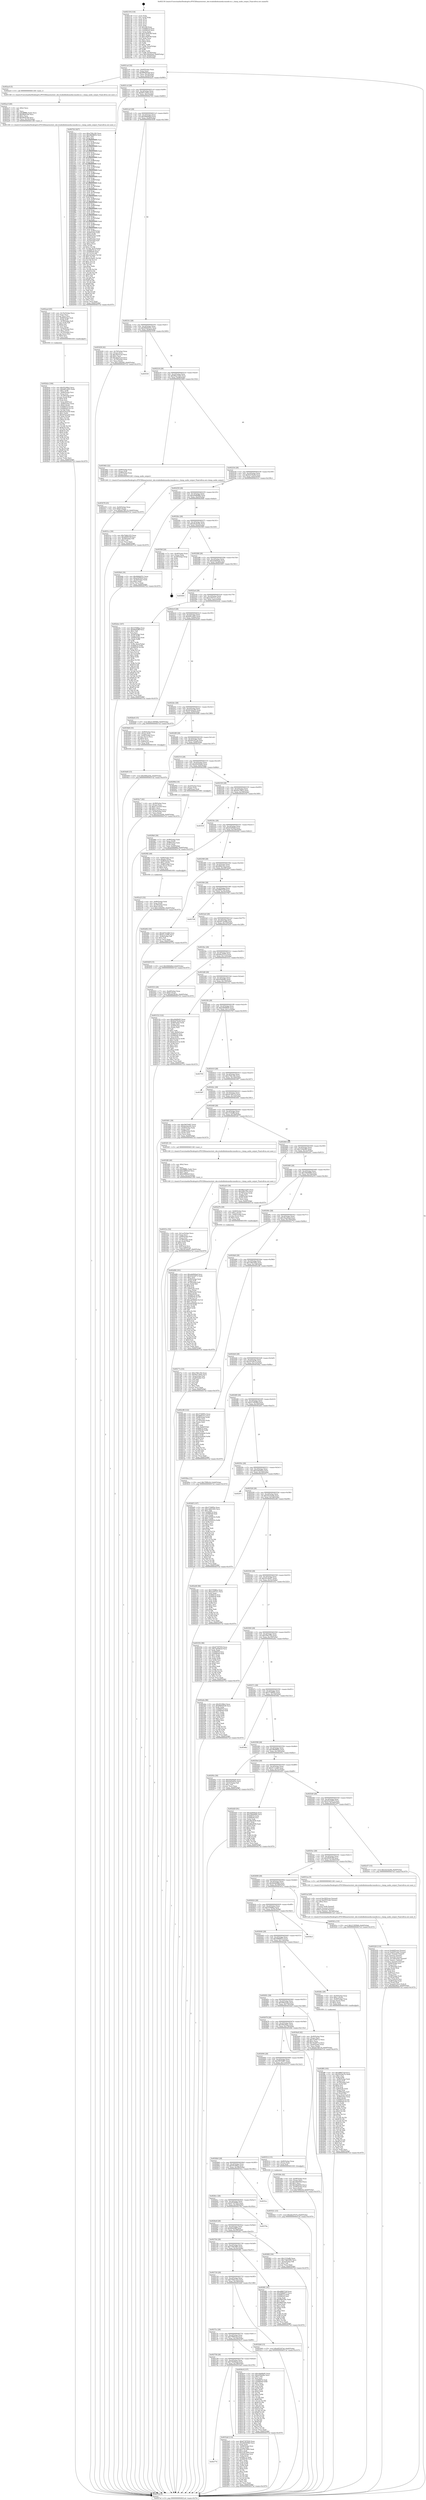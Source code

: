 digraph "0x402130" {
  label = "0x402130 (/mnt/c/Users/mathe/Desktop/tcc/POCII/binaries/extr_obs-studiolibobsmedia-ioaudio-io.c_clamp_audio_output_Final-ollvm.out::main(0))"
  labelloc = "t"
  node[shape=record]

  Entry [label="",width=0.3,height=0.3,shape=circle,fillcolor=black,style=filled]
  "0x4021a4" [label="{
     0x4021a4 [32]\l
     | [instrs]\l
     &nbsp;&nbsp;0x4021a4 \<+6\>: mov -0xb0(%rbp),%eax\l
     &nbsp;&nbsp;0x4021aa \<+2\>: mov %eax,%ecx\l
     &nbsp;&nbsp;0x4021ac \<+6\>: sub $0x899dd528,%ecx\l
     &nbsp;&nbsp;0x4021b2 \<+6\>: mov %eax,-0xc4(%rbp)\l
     &nbsp;&nbsp;0x4021b8 \<+6\>: mov %ecx,-0xc8(%rbp)\l
     &nbsp;&nbsp;0x4021be \<+6\>: je 0000000000402ac0 \<main+0x990\>\l
  }"]
  "0x402ac0" [label="{
     0x402ac0 [5]\l
     | [instrs]\l
     &nbsp;&nbsp;0x402ac0 \<+5\>: call 0000000000401160 \<next_i\>\l
     | [calls]\l
     &nbsp;&nbsp;0x401160 \{1\} (/mnt/c/Users/mathe/Desktop/tcc/POCII/binaries/extr_obs-studiolibobsmedia-ioaudio-io.c_clamp_audio_output_Final-ollvm.out::next_i)\l
  }"]
  "0x4021c4" [label="{
     0x4021c4 [28]\l
     | [instrs]\l
     &nbsp;&nbsp;0x4021c4 \<+5\>: jmp 00000000004021c9 \<main+0x99\>\l
     &nbsp;&nbsp;0x4021c9 \<+6\>: mov -0xc4(%rbp),%eax\l
     &nbsp;&nbsp;0x4021cf \<+5\>: sub $0x8d7c2bb2,%eax\l
     &nbsp;&nbsp;0x4021d4 \<+6\>: mov %eax,-0xcc(%rbp)\l
     &nbsp;&nbsp;0x4021da \<+6\>: je 00000000004027b3 \<main+0x683\>\l
  }"]
  Exit [label="",width=0.3,height=0.3,shape=circle,fillcolor=black,style=filled,peripheries=2]
  "0x4027b3" [label="{
     0x4027b3 [427]\l
     | [instrs]\l
     &nbsp;&nbsp;0x4027b3 \<+5\>: mov $0xe706c182,%eax\l
     &nbsp;&nbsp;0x4027b8 \<+5\>: mov $0x38b9865e,%ecx\l
     &nbsp;&nbsp;0x4027bd \<+2\>: mov $0x1,%dl\l
     &nbsp;&nbsp;0x4027bf \<+3\>: mov %rsp,%rsi\l
     &nbsp;&nbsp;0x4027c2 \<+4\>: add $0xfffffffffffffff0,%rsi\l
     &nbsp;&nbsp;0x4027c6 \<+3\>: mov %rsi,%rsp\l
     &nbsp;&nbsp;0x4027c9 \<+7\>: mov %rsi,-0xa8(%rbp)\l
     &nbsp;&nbsp;0x4027d0 \<+3\>: mov %rsp,%rsi\l
     &nbsp;&nbsp;0x4027d3 \<+4\>: add $0xfffffffffffffff0,%rsi\l
     &nbsp;&nbsp;0x4027d7 \<+3\>: mov %rsi,%rsp\l
     &nbsp;&nbsp;0x4027da \<+3\>: mov %rsp,%rdi\l
     &nbsp;&nbsp;0x4027dd \<+4\>: add $0xfffffffffffffff0,%rdi\l
     &nbsp;&nbsp;0x4027e1 \<+3\>: mov %rdi,%rsp\l
     &nbsp;&nbsp;0x4027e4 \<+7\>: mov %rdi,-0xa0(%rbp)\l
     &nbsp;&nbsp;0x4027eb \<+3\>: mov %rsp,%rdi\l
     &nbsp;&nbsp;0x4027ee \<+4\>: add $0xfffffffffffffff0,%rdi\l
     &nbsp;&nbsp;0x4027f2 \<+3\>: mov %rdi,%rsp\l
     &nbsp;&nbsp;0x4027f5 \<+7\>: mov %rdi,-0x98(%rbp)\l
     &nbsp;&nbsp;0x4027fc \<+3\>: mov %rsp,%rdi\l
     &nbsp;&nbsp;0x4027ff \<+4\>: add $0xfffffffffffffff0,%rdi\l
     &nbsp;&nbsp;0x402803 \<+3\>: mov %rdi,%rsp\l
     &nbsp;&nbsp;0x402806 \<+7\>: mov %rdi,-0x90(%rbp)\l
     &nbsp;&nbsp;0x40280d \<+3\>: mov %rsp,%rdi\l
     &nbsp;&nbsp;0x402810 \<+4\>: add $0xfffffffffffffff0,%rdi\l
     &nbsp;&nbsp;0x402814 \<+3\>: mov %rdi,%rsp\l
     &nbsp;&nbsp;0x402817 \<+7\>: mov %rdi,-0x88(%rbp)\l
     &nbsp;&nbsp;0x40281e \<+3\>: mov %rsp,%rdi\l
     &nbsp;&nbsp;0x402821 \<+4\>: add $0xfffffffffffffff0,%rdi\l
     &nbsp;&nbsp;0x402825 \<+3\>: mov %rdi,%rsp\l
     &nbsp;&nbsp;0x402828 \<+4\>: mov %rdi,-0x80(%rbp)\l
     &nbsp;&nbsp;0x40282c \<+3\>: mov %rsp,%rdi\l
     &nbsp;&nbsp;0x40282f \<+4\>: add $0xfffffffffffffff0,%rdi\l
     &nbsp;&nbsp;0x402833 \<+3\>: mov %rdi,%rsp\l
     &nbsp;&nbsp;0x402836 \<+4\>: mov %rdi,-0x78(%rbp)\l
     &nbsp;&nbsp;0x40283a \<+3\>: mov %rsp,%rdi\l
     &nbsp;&nbsp;0x40283d \<+4\>: add $0xfffffffffffffff0,%rdi\l
     &nbsp;&nbsp;0x402841 \<+3\>: mov %rdi,%rsp\l
     &nbsp;&nbsp;0x402844 \<+4\>: mov %rdi,-0x70(%rbp)\l
     &nbsp;&nbsp;0x402848 \<+3\>: mov %rsp,%rdi\l
     &nbsp;&nbsp;0x40284b \<+4\>: add $0xfffffffffffffff0,%rdi\l
     &nbsp;&nbsp;0x40284f \<+3\>: mov %rdi,%rsp\l
     &nbsp;&nbsp;0x402852 \<+4\>: mov %rdi,-0x68(%rbp)\l
     &nbsp;&nbsp;0x402856 \<+3\>: mov %rsp,%rdi\l
     &nbsp;&nbsp;0x402859 \<+4\>: add $0xfffffffffffffff0,%rdi\l
     &nbsp;&nbsp;0x40285d \<+3\>: mov %rdi,%rsp\l
     &nbsp;&nbsp;0x402860 \<+4\>: mov %rdi,-0x60(%rbp)\l
     &nbsp;&nbsp;0x402864 \<+3\>: mov %rsp,%rdi\l
     &nbsp;&nbsp;0x402867 \<+4\>: add $0xfffffffffffffff0,%rdi\l
     &nbsp;&nbsp;0x40286b \<+3\>: mov %rdi,%rsp\l
     &nbsp;&nbsp;0x40286e \<+4\>: mov %rdi,-0x58(%rbp)\l
     &nbsp;&nbsp;0x402872 \<+3\>: mov %rsp,%rdi\l
     &nbsp;&nbsp;0x402875 \<+4\>: add $0xfffffffffffffff0,%rdi\l
     &nbsp;&nbsp;0x402879 \<+3\>: mov %rdi,%rsp\l
     &nbsp;&nbsp;0x40287c \<+4\>: mov %rdi,-0x50(%rbp)\l
     &nbsp;&nbsp;0x402880 \<+3\>: mov %rsp,%rdi\l
     &nbsp;&nbsp;0x402883 \<+4\>: add $0xfffffffffffffff0,%rdi\l
     &nbsp;&nbsp;0x402887 \<+3\>: mov %rdi,%rsp\l
     &nbsp;&nbsp;0x40288a \<+4\>: mov %rdi,-0x48(%rbp)\l
     &nbsp;&nbsp;0x40288e \<+3\>: mov %rsp,%rdi\l
     &nbsp;&nbsp;0x402891 \<+4\>: add $0xfffffffffffffff0,%rdi\l
     &nbsp;&nbsp;0x402895 \<+3\>: mov %rdi,%rsp\l
     &nbsp;&nbsp;0x402898 \<+4\>: mov %rdi,-0x40(%rbp)\l
     &nbsp;&nbsp;0x40289c \<+7\>: mov -0xa8(%rbp),%rdi\l
     &nbsp;&nbsp;0x4028a3 \<+6\>: movl $0x0,(%rdi)\l
     &nbsp;&nbsp;0x4028a9 \<+7\>: mov -0xb4(%rbp),%r8d\l
     &nbsp;&nbsp;0x4028b0 \<+3\>: mov %r8d,(%rsi)\l
     &nbsp;&nbsp;0x4028b3 \<+7\>: mov -0xa0(%rbp),%rdi\l
     &nbsp;&nbsp;0x4028ba \<+7\>: mov -0xc0(%rbp),%r9\l
     &nbsp;&nbsp;0x4028c1 \<+3\>: mov %r9,(%rdi)\l
     &nbsp;&nbsp;0x4028c4 \<+3\>: cmpl $0x2,(%rsi)\l
     &nbsp;&nbsp;0x4028c7 \<+4\>: setne %r10b\l
     &nbsp;&nbsp;0x4028cb \<+4\>: and $0x1,%r10b\l
     &nbsp;&nbsp;0x4028cf \<+4\>: mov %r10b,-0x31(%rbp)\l
     &nbsp;&nbsp;0x4028d3 \<+8\>: mov 0x406074,%r11d\l
     &nbsp;&nbsp;0x4028db \<+7\>: mov 0x406058,%ebx\l
     &nbsp;&nbsp;0x4028e2 \<+3\>: mov %r11d,%r14d\l
     &nbsp;&nbsp;0x4028e5 \<+7\>: add $0xcb1faeb1,%r14d\l
     &nbsp;&nbsp;0x4028ec \<+4\>: sub $0x1,%r14d\l
     &nbsp;&nbsp;0x4028f0 \<+7\>: sub $0xcb1faeb1,%r14d\l
     &nbsp;&nbsp;0x4028f7 \<+4\>: imul %r14d,%r11d\l
     &nbsp;&nbsp;0x4028fb \<+4\>: and $0x1,%r11d\l
     &nbsp;&nbsp;0x4028ff \<+4\>: cmp $0x0,%r11d\l
     &nbsp;&nbsp;0x402903 \<+4\>: sete %r10b\l
     &nbsp;&nbsp;0x402907 \<+3\>: cmp $0xa,%ebx\l
     &nbsp;&nbsp;0x40290a \<+4\>: setl %r15b\l
     &nbsp;&nbsp;0x40290e \<+3\>: mov %r10b,%r12b\l
     &nbsp;&nbsp;0x402911 \<+4\>: xor $0xff,%r12b\l
     &nbsp;&nbsp;0x402915 \<+3\>: mov %r15b,%r13b\l
     &nbsp;&nbsp;0x402918 \<+4\>: xor $0xff,%r13b\l
     &nbsp;&nbsp;0x40291c \<+3\>: xor $0x1,%dl\l
     &nbsp;&nbsp;0x40291f \<+3\>: mov %r12b,%sil\l
     &nbsp;&nbsp;0x402922 \<+4\>: and $0xff,%sil\l
     &nbsp;&nbsp;0x402926 \<+3\>: and %dl,%r10b\l
     &nbsp;&nbsp;0x402929 \<+3\>: mov %r13b,%dil\l
     &nbsp;&nbsp;0x40292c \<+4\>: and $0xff,%dil\l
     &nbsp;&nbsp;0x402930 \<+3\>: and %dl,%r15b\l
     &nbsp;&nbsp;0x402933 \<+3\>: or %r10b,%sil\l
     &nbsp;&nbsp;0x402936 \<+3\>: or %r15b,%dil\l
     &nbsp;&nbsp;0x402939 \<+3\>: xor %dil,%sil\l
     &nbsp;&nbsp;0x40293c \<+3\>: or %r13b,%r12b\l
     &nbsp;&nbsp;0x40293f \<+4\>: xor $0xff,%r12b\l
     &nbsp;&nbsp;0x402943 \<+3\>: or $0x1,%dl\l
     &nbsp;&nbsp;0x402946 \<+3\>: and %dl,%r12b\l
     &nbsp;&nbsp;0x402949 \<+3\>: or %r12b,%sil\l
     &nbsp;&nbsp;0x40294c \<+4\>: test $0x1,%sil\l
     &nbsp;&nbsp;0x402950 \<+3\>: cmovne %ecx,%eax\l
     &nbsp;&nbsp;0x402953 \<+6\>: mov %eax,-0xb0(%rbp)\l
     &nbsp;&nbsp;0x402959 \<+5\>: jmp 00000000004037af \<main+0x167f\>\l
  }"]
  "0x4021e0" [label="{
     0x4021e0 [28]\l
     | [instrs]\l
     &nbsp;&nbsp;0x4021e0 \<+5\>: jmp 00000000004021e5 \<main+0xb5\>\l
     &nbsp;&nbsp;0x4021e5 \<+6\>: mov -0xc4(%rbp),%eax\l
     &nbsp;&nbsp;0x4021eb \<+5\>: sub $0x9466d6ef,%eax\l
     &nbsp;&nbsp;0x4021f0 \<+6\>: mov %eax,-0xd0(%rbp)\l
     &nbsp;&nbsp;0x4021f6 \<+6\>: je 0000000000403438 \<main+0x1308\>\l
  }"]
  "0x403521" [label="{
     0x403521 [15]\l
     | [instrs]\l
     &nbsp;&nbsp;0x403521 \<+10\>: movl $0xddcd7b74,-0xb0(%rbp)\l
     &nbsp;&nbsp;0x40352b \<+5\>: jmp 00000000004037af \<main+0x167f\>\l
  }"]
  "0x403438" [label="{
     0x403438 [42]\l
     | [instrs]\l
     &nbsp;&nbsp;0x403438 \<+4\>: mov -0x78(%rbp),%rax\l
     &nbsp;&nbsp;0x40343c \<+2\>: mov (%rax),%ecx\l
     &nbsp;&nbsp;0x40343e \<+6\>: sub $0x3fa53cad,%ecx\l
     &nbsp;&nbsp;0x403444 \<+3\>: add $0x1,%ecx\l
     &nbsp;&nbsp;0x403447 \<+6\>: add $0x3fa53cad,%ecx\l
     &nbsp;&nbsp;0x40344d \<+4\>: mov -0x78(%rbp),%rax\l
     &nbsp;&nbsp;0x403451 \<+2\>: mov %ecx,(%rax)\l
     &nbsp;&nbsp;0x403453 \<+10\>: movl $0x1244e9f2,-0xb0(%rbp)\l
     &nbsp;&nbsp;0x40345d \<+5\>: jmp 00000000004037af \<main+0x167f\>\l
  }"]
  "0x4021fc" [label="{
     0x4021fc [28]\l
     | [instrs]\l
     &nbsp;&nbsp;0x4021fc \<+5\>: jmp 0000000000402201 \<main+0xd1\>\l
     &nbsp;&nbsp;0x402201 \<+6\>: mov -0xc4(%rbp),%eax\l
     &nbsp;&nbsp;0x402207 \<+5\>: sub $0x9646d531,%eax\l
     &nbsp;&nbsp;0x40220c \<+6\>: mov %eax,-0xd4(%rbp)\l
     &nbsp;&nbsp;0x402212 \<+6\>: je 0000000000403530 \<main+0x1400\>\l
  }"]
  "0x4034d9" [label="{
     0x4034d9 [15]\l
     | [instrs]\l
     &nbsp;&nbsp;0x4034d9 \<+10\>: movl $0x569a2e9a,-0xb0(%rbp)\l
     &nbsp;&nbsp;0x4034e3 \<+5\>: jmp 00000000004037af \<main+0x167f\>\l
  }"]
  "0x403530" [label="{
     0x403530\l
  }", style=dashed]
  "0x402218" [label="{
     0x402218 [28]\l
     | [instrs]\l
     &nbsp;&nbsp;0x402218 \<+5\>: jmp 000000000040221d \<main+0xed\>\l
     &nbsp;&nbsp;0x40221d \<+6\>: mov -0xc4(%rbp),%eax\l
     &nbsp;&nbsp;0x402223 \<+5\>: sub $0x99ae1b45,%eax\l
     &nbsp;&nbsp;0x402228 \<+6\>: mov %eax,-0xd8(%rbp)\l
     &nbsp;&nbsp;0x40222e \<+6\>: je 0000000000403462 \<main+0x1332\>\l
  }"]
  "0x403478" [label="{
     0x403478 [25]\l
     | [instrs]\l
     &nbsp;&nbsp;0x403478 \<+4\>: mov -0x40(%rbp),%rax\l
     &nbsp;&nbsp;0x40347c \<+6\>: movl $0x0,(%rax)\l
     &nbsp;&nbsp;0x403482 \<+10\>: movl $0xeb748119,-0xb0(%rbp)\l
     &nbsp;&nbsp;0x40348c \<+5\>: jmp 00000000004037af \<main+0x167f\>\l
  }"]
  "0x403462" [label="{
     0x403462 [22]\l
     | [instrs]\l
     &nbsp;&nbsp;0x403462 \<+4\>: mov -0x80(%rbp),%rax\l
     &nbsp;&nbsp;0x403466 \<+3\>: mov (%rax),%rdi\l
     &nbsp;&nbsp;0x403469 \<+7\>: mov -0x90(%rbp),%rax\l
     &nbsp;&nbsp;0x403470 \<+3\>: mov (%rax),%rsi\l
     &nbsp;&nbsp;0x403473 \<+5\>: call 0000000000401240 \<clamp_audio_output\>\l
     | [calls]\l
     &nbsp;&nbsp;0x401240 \{1\} (/mnt/c/Users/mathe/Desktop/tcc/POCII/binaries/extr_obs-studiolibobsmedia-ioaudio-io.c_clamp_audio_output_Final-ollvm.out::clamp_audio_output)\l
  }"]
  "0x402234" [label="{
     0x402234 [28]\l
     | [instrs]\l
     &nbsp;&nbsp;0x402234 \<+5\>: jmp 0000000000402239 \<main+0x109\>\l
     &nbsp;&nbsp;0x402239 \<+6\>: mov -0xc4(%rbp),%eax\l
     &nbsp;&nbsp;0x40223f \<+5\>: sub $0x9cb70a44,%eax\l
     &nbsp;&nbsp;0x402244 \<+6\>: mov %eax,-0xdc(%rbp)\l
     &nbsp;&nbsp;0x40224a \<+6\>: je 00000000004031cc \<main+0x109c\>\l
  }"]
  "0x402774" [label="{
     0x402774\l
  }", style=dashed]
  "0x4031cc" [label="{
     0x4031cc [30]\l
     | [instrs]\l
     &nbsp;&nbsp;0x4031cc \<+5\>: mov $0x76db1253,%eax\l
     &nbsp;&nbsp;0x4031d1 \<+5\>: mov $0x495f518f,%ecx\l
     &nbsp;&nbsp;0x4031d6 \<+3\>: mov -0x29(%rbp),%dl\l
     &nbsp;&nbsp;0x4031d9 \<+3\>: test $0x1,%dl\l
     &nbsp;&nbsp;0x4031dc \<+3\>: cmovne %ecx,%eax\l
     &nbsp;&nbsp;0x4031df \<+6\>: mov %eax,-0xb0(%rbp)\l
     &nbsp;&nbsp;0x4031e5 \<+5\>: jmp 00000000004037af \<main+0x167f\>\l
  }"]
  "0x402250" [label="{
     0x402250 [28]\l
     | [instrs]\l
     &nbsp;&nbsp;0x402250 \<+5\>: jmp 0000000000402255 \<main+0x125\>\l
     &nbsp;&nbsp;0x402255 \<+6\>: mov -0xc4(%rbp),%eax\l
     &nbsp;&nbsp;0x40225b \<+5\>: sub $0xa049b866,%eax\l
     &nbsp;&nbsp;0x402260 \<+6\>: mov %eax,-0xe0(%rbp)\l
     &nbsp;&nbsp;0x402266 \<+6\>: je 00000000004029d4 \<main+0x8a4\>\l
  }"]
  "0x4033a8" [label="{
     0x4033a8 [114]\l
     | [instrs]\l
     &nbsp;&nbsp;0x4033a8 \<+5\>: mov $0x67397830,%eax\l
     &nbsp;&nbsp;0x4033ad \<+5\>: mov $0x4b9d49b6,%ecx\l
     &nbsp;&nbsp;0x4033b2 \<+2\>: xor %edx,%edx\l
     &nbsp;&nbsp;0x4033b4 \<+4\>: mov -0x68(%rbp),%rsi\l
     &nbsp;&nbsp;0x4033b8 \<+2\>: mov (%rsi),%edi\l
     &nbsp;&nbsp;0x4033ba \<+6\>: add $0x57812693,%edi\l
     &nbsp;&nbsp;0x4033c0 \<+3\>: add $0x1,%edi\l
     &nbsp;&nbsp;0x4033c3 \<+6\>: sub $0x57812693,%edi\l
     &nbsp;&nbsp;0x4033c9 \<+4\>: mov -0x68(%rbp),%rsi\l
     &nbsp;&nbsp;0x4033cd \<+2\>: mov %edi,(%rsi)\l
     &nbsp;&nbsp;0x4033cf \<+7\>: mov 0x406074,%edi\l
     &nbsp;&nbsp;0x4033d6 \<+8\>: mov 0x406058,%r8d\l
     &nbsp;&nbsp;0x4033de \<+3\>: sub $0x1,%edx\l
     &nbsp;&nbsp;0x4033e1 \<+3\>: mov %edi,%r9d\l
     &nbsp;&nbsp;0x4033e4 \<+3\>: add %edx,%r9d\l
     &nbsp;&nbsp;0x4033e7 \<+4\>: imul %r9d,%edi\l
     &nbsp;&nbsp;0x4033eb \<+3\>: and $0x1,%edi\l
     &nbsp;&nbsp;0x4033ee \<+3\>: cmp $0x0,%edi\l
     &nbsp;&nbsp;0x4033f1 \<+4\>: sete %r10b\l
     &nbsp;&nbsp;0x4033f5 \<+4\>: cmp $0xa,%r8d\l
     &nbsp;&nbsp;0x4033f9 \<+4\>: setl %r11b\l
     &nbsp;&nbsp;0x4033fd \<+3\>: mov %r10b,%bl\l
     &nbsp;&nbsp;0x403400 \<+3\>: and %r11b,%bl\l
     &nbsp;&nbsp;0x403403 \<+3\>: xor %r11b,%r10b\l
     &nbsp;&nbsp;0x403406 \<+3\>: or %r10b,%bl\l
     &nbsp;&nbsp;0x403409 \<+3\>: test $0x1,%bl\l
     &nbsp;&nbsp;0x40340c \<+3\>: cmovne %ecx,%eax\l
     &nbsp;&nbsp;0x40340f \<+6\>: mov %eax,-0xb0(%rbp)\l
     &nbsp;&nbsp;0x403415 \<+5\>: jmp 00000000004037af \<main+0x167f\>\l
  }"]
  "0x4029d4" [label="{
     0x4029d4 [30]\l
     | [instrs]\l
     &nbsp;&nbsp;0x4029d4 \<+5\>: mov $0x9646d531,%eax\l
     &nbsp;&nbsp;0x4029d9 \<+5\>: mov $0xd32f5fe8,%ecx\l
     &nbsp;&nbsp;0x4029de \<+3\>: mov -0x30(%rbp),%edx\l
     &nbsp;&nbsp;0x4029e1 \<+3\>: cmp $0x0,%edx\l
     &nbsp;&nbsp;0x4029e4 \<+3\>: cmove %ecx,%eax\l
     &nbsp;&nbsp;0x4029e7 \<+6\>: mov %eax,-0xb0(%rbp)\l
     &nbsp;&nbsp;0x4029ed \<+5\>: jmp 00000000004037af \<main+0x167f\>\l
  }"]
  "0x40226c" [label="{
     0x40226c [28]\l
     | [instrs]\l
     &nbsp;&nbsp;0x40226c \<+5\>: jmp 0000000000402271 \<main+0x141\>\l
     &nbsp;&nbsp;0x402271 \<+6\>: mov -0xc4(%rbp),%eax\l
     &nbsp;&nbsp;0x402277 \<+5\>: sub $0xa6e2bc8e,%eax\l
     &nbsp;&nbsp;0x40227c \<+6\>: mov %eax,-0xe4(%rbp)\l
     &nbsp;&nbsp;0x402282 \<+6\>: je 000000000040356f \<main+0x143f\>\l
  }"]
  "0x40331e" [label="{
     0x40331e [52]\l
     | [instrs]\l
     &nbsp;&nbsp;0x40331e \<+6\>: mov -0x1ac(%rbp),%ecx\l
     &nbsp;&nbsp;0x403324 \<+3\>: imul %eax,%ecx\l
     &nbsp;&nbsp;0x403327 \<+4\>: mov -0x80(%rbp),%rsi\l
     &nbsp;&nbsp;0x40332b \<+3\>: mov (%rsi),%rsi\l
     &nbsp;&nbsp;0x40332e \<+4\>: mov -0x78(%rbp),%rdi\l
     &nbsp;&nbsp;0x403332 \<+3\>: movslq (%rdi),%rdi\l
     &nbsp;&nbsp;0x403335 \<+4\>: shl $0x4,%rdi\l
     &nbsp;&nbsp;0x403339 \<+3\>: add %rdi,%rsi\l
     &nbsp;&nbsp;0x40333c \<+4\>: mov 0x8(%rsi),%rsi\l
     &nbsp;&nbsp;0x403340 \<+3\>: mov %ecx,0x8(%rsi)\l
     &nbsp;&nbsp;0x403343 \<+10\>: movl $0x34144a97,-0xb0(%rbp)\l
     &nbsp;&nbsp;0x40334d \<+5\>: jmp 00000000004037af \<main+0x167f\>\l
  }"]
  "0x40356f" [label="{
     0x40356f [24]\l
     | [instrs]\l
     &nbsp;&nbsp;0x40356f \<+7\>: mov -0xa8(%rbp),%rax\l
     &nbsp;&nbsp;0x403576 \<+2\>: mov (%rax),%eax\l
     &nbsp;&nbsp;0x403578 \<+4\>: lea -0x28(%rbp),%rsp\l
     &nbsp;&nbsp;0x40357c \<+1\>: pop %rbx\l
     &nbsp;&nbsp;0x40357d \<+2\>: pop %r12\l
     &nbsp;&nbsp;0x40357f \<+2\>: pop %r13\l
     &nbsp;&nbsp;0x403581 \<+2\>: pop %r14\l
     &nbsp;&nbsp;0x403583 \<+2\>: pop %r15\l
     &nbsp;&nbsp;0x403585 \<+1\>: pop %rbp\l
     &nbsp;&nbsp;0x403586 \<+1\>: ret\l
  }"]
  "0x402288" [label="{
     0x402288 [28]\l
     | [instrs]\l
     &nbsp;&nbsp;0x402288 \<+5\>: jmp 000000000040228d \<main+0x15d\>\l
     &nbsp;&nbsp;0x40228d \<+6\>: mov -0xc4(%rbp),%eax\l
     &nbsp;&nbsp;0x402293 \<+5\>: sub $0xabd044a4,%eax\l
     &nbsp;&nbsp;0x402298 \<+6\>: mov %eax,-0xe8(%rbp)\l
     &nbsp;&nbsp;0x40229e \<+6\>: je 0000000000403691 \<main+0x1561\>\l
  }"]
  "0x4032f6" [label="{
     0x4032f6 [40]\l
     | [instrs]\l
     &nbsp;&nbsp;0x4032f6 \<+5\>: mov $0x2,%ecx\l
     &nbsp;&nbsp;0x4032fb \<+1\>: cltd\l
     &nbsp;&nbsp;0x4032fc \<+2\>: idiv %ecx\l
     &nbsp;&nbsp;0x4032fe \<+6\>: imul $0xfffffffe,%edx,%ecx\l
     &nbsp;&nbsp;0x403304 \<+6\>: add $0xe4f842a0,%ecx\l
     &nbsp;&nbsp;0x40330a \<+3\>: add $0x1,%ecx\l
     &nbsp;&nbsp;0x40330d \<+6\>: sub $0xe4f842a0,%ecx\l
     &nbsp;&nbsp;0x403313 \<+6\>: mov %ecx,-0x1ac(%rbp)\l
     &nbsp;&nbsp;0x403319 \<+5\>: call 0000000000401160 \<next_i\>\l
     | [calls]\l
     &nbsp;&nbsp;0x401160 \{1\} (/mnt/c/Users/mathe/Desktop/tcc/POCII/binaries/extr_obs-studiolibobsmedia-ioaudio-io.c_clamp_audio_output_Final-ollvm.out::next_i)\l
  }"]
  "0x403691" [label="{
     0x403691\l
  }", style=dashed]
  "0x4022a4" [label="{
     0x4022a4 [28]\l
     | [instrs]\l
     &nbsp;&nbsp;0x4022a4 \<+5\>: jmp 00000000004022a9 \<main+0x179\>\l
     &nbsp;&nbsp;0x4022a9 \<+6\>: mov -0xc4(%rbp),%eax\l
     &nbsp;&nbsp;0x4022af \<+5\>: sub $0xac047ecc,%eax\l
     &nbsp;&nbsp;0x4022b4 \<+6\>: mov %eax,-0xec(%rbp)\l
     &nbsp;&nbsp;0x4022ba \<+6\>: je 0000000000402ebc \<main+0xd8c\>\l
  }"]
  "0x403220" [label="{
     0x403220 [110]\l
     | [instrs]\l
     &nbsp;&nbsp;0x403220 \<+8\>: movsd 0xde8(%rip),%xmm1\l
     &nbsp;&nbsp;0x403228 \<+8\>: movsd 0xde8(%rip),%xmm2\l
     &nbsp;&nbsp;0x403230 \<+4\>: cvtss2sd %xmm0,%xmm0\l
     &nbsp;&nbsp;0x403234 \<+4\>: divsd %xmm2,%xmm0\l
     &nbsp;&nbsp;0x403238 \<+4\>: addsd %xmm0,%xmm1\l
     &nbsp;&nbsp;0x40323c \<+8\>: movsd -0x1a8(%rbp),%xmm0\l
     &nbsp;&nbsp;0x403244 \<+4\>: mulsd %xmm1,%xmm0\l
     &nbsp;&nbsp;0x403248 \<+4\>: cvtsd2ss %xmm0,%xmm0\l
     &nbsp;&nbsp;0x40324c \<+4\>: mov -0x80(%rbp),%rsi\l
     &nbsp;&nbsp;0x403250 \<+3\>: mov (%rsi),%rsi\l
     &nbsp;&nbsp;0x403253 \<+4\>: mov -0x78(%rbp),%rdi\l
     &nbsp;&nbsp;0x403257 \<+3\>: movslq (%rdi),%rdi\l
     &nbsp;&nbsp;0x40325a \<+4\>: shl $0x4,%rdi\l
     &nbsp;&nbsp;0x40325e \<+3\>: add %rdi,%rsi\l
     &nbsp;&nbsp;0x403261 \<+4\>: mov 0x8(%rsi),%rsi\l
     &nbsp;&nbsp;0x403265 \<+3\>: mov (%rsi),%rsi\l
     &nbsp;&nbsp;0x403268 \<+4\>: mov -0x58(%rbp),%rdi\l
     &nbsp;&nbsp;0x40326c \<+3\>: movslq (%rdi),%rdi\l
     &nbsp;&nbsp;0x40326f \<+4\>: mov (%rsi,%rdi,8),%rsi\l
     &nbsp;&nbsp;0x403273 \<+4\>: mov -0x48(%rbp),%rdi\l
     &nbsp;&nbsp;0x403277 \<+3\>: movslq (%rdi),%rdi\l
     &nbsp;&nbsp;0x40327a \<+5\>: movss %xmm0,(%rsi,%rdi,4)\l
     &nbsp;&nbsp;0x40327f \<+10\>: movl $0x56dc842c,-0xb0(%rbp)\l
     &nbsp;&nbsp;0x403289 \<+5\>: jmp 00000000004037af \<main+0x167f\>\l
  }"]
  "0x402ebc" [label="{
     0x402ebc [167]\l
     | [instrs]\l
     &nbsp;&nbsp;0x402ebc \<+5\>: mov $0x5356ffaa,%eax\l
     &nbsp;&nbsp;0x402ec1 \<+5\>: mov $0x6fe62f8f,%ecx\l
     &nbsp;&nbsp;0x402ec6 \<+2\>: mov $0x1,%dl\l
     &nbsp;&nbsp;0x402ec8 \<+2\>: xor %esi,%esi\l
     &nbsp;&nbsp;0x402eca \<+4\>: mov -0x58(%rbp),%rdi\l
     &nbsp;&nbsp;0x402ece \<+3\>: mov (%rdi),%r8d\l
     &nbsp;&nbsp;0x402ed1 \<+4\>: mov -0x60(%rbp),%rdi\l
     &nbsp;&nbsp;0x402ed5 \<+3\>: cmp (%rdi),%r8d\l
     &nbsp;&nbsp;0x402ed8 \<+4\>: setl %r9b\l
     &nbsp;&nbsp;0x402edc \<+4\>: and $0x1,%r9b\l
     &nbsp;&nbsp;0x402ee0 \<+4\>: mov %r9b,-0x2a(%rbp)\l
     &nbsp;&nbsp;0x402ee4 \<+8\>: mov 0x406074,%r8d\l
     &nbsp;&nbsp;0x402eec \<+8\>: mov 0x406058,%r10d\l
     &nbsp;&nbsp;0x402ef4 \<+3\>: sub $0x1,%esi\l
     &nbsp;&nbsp;0x402ef7 \<+3\>: mov %r8d,%r11d\l
     &nbsp;&nbsp;0x402efa \<+3\>: add %esi,%r11d\l
     &nbsp;&nbsp;0x402efd \<+4\>: imul %r11d,%r8d\l
     &nbsp;&nbsp;0x402f01 \<+4\>: and $0x1,%r8d\l
     &nbsp;&nbsp;0x402f05 \<+4\>: cmp $0x0,%r8d\l
     &nbsp;&nbsp;0x402f09 \<+4\>: sete %r9b\l
     &nbsp;&nbsp;0x402f0d \<+4\>: cmp $0xa,%r10d\l
     &nbsp;&nbsp;0x402f11 \<+3\>: setl %bl\l
     &nbsp;&nbsp;0x402f14 \<+3\>: mov %r9b,%r14b\l
     &nbsp;&nbsp;0x402f17 \<+4\>: xor $0xff,%r14b\l
     &nbsp;&nbsp;0x402f1b \<+3\>: mov %bl,%r15b\l
     &nbsp;&nbsp;0x402f1e \<+4\>: xor $0xff,%r15b\l
     &nbsp;&nbsp;0x402f22 \<+3\>: xor $0x1,%dl\l
     &nbsp;&nbsp;0x402f25 \<+3\>: mov %r14b,%r12b\l
     &nbsp;&nbsp;0x402f28 \<+4\>: and $0xff,%r12b\l
     &nbsp;&nbsp;0x402f2c \<+3\>: and %dl,%r9b\l
     &nbsp;&nbsp;0x402f2f \<+3\>: mov %r15b,%r13b\l
     &nbsp;&nbsp;0x402f32 \<+4\>: and $0xff,%r13b\l
     &nbsp;&nbsp;0x402f36 \<+2\>: and %dl,%bl\l
     &nbsp;&nbsp;0x402f38 \<+3\>: or %r9b,%r12b\l
     &nbsp;&nbsp;0x402f3b \<+3\>: or %bl,%r13b\l
     &nbsp;&nbsp;0x402f3e \<+3\>: xor %r13b,%r12b\l
     &nbsp;&nbsp;0x402f41 \<+3\>: or %r15b,%r14b\l
     &nbsp;&nbsp;0x402f44 \<+4\>: xor $0xff,%r14b\l
     &nbsp;&nbsp;0x402f48 \<+3\>: or $0x1,%dl\l
     &nbsp;&nbsp;0x402f4b \<+3\>: and %dl,%r14b\l
     &nbsp;&nbsp;0x402f4e \<+3\>: or %r14b,%r12b\l
     &nbsp;&nbsp;0x402f51 \<+4\>: test $0x1,%r12b\l
     &nbsp;&nbsp;0x402f55 \<+3\>: cmovne %ecx,%eax\l
     &nbsp;&nbsp;0x402f58 \<+6\>: mov %eax,-0xb0(%rbp)\l
     &nbsp;&nbsp;0x402f5e \<+5\>: jmp 00000000004037af \<main+0x167f\>\l
  }"]
  "0x4022c0" [label="{
     0x4022c0 [28]\l
     | [instrs]\l
     &nbsp;&nbsp;0x4022c0 \<+5\>: jmp 00000000004022c5 \<main+0x195\>\l
     &nbsp;&nbsp;0x4022c5 \<+6\>: mov -0xc4(%rbp),%eax\l
     &nbsp;&nbsp;0x4022cb \<+5\>: sub $0xb8f1a943,%eax\l
     &nbsp;&nbsp;0x4022d0 \<+6\>: mov %eax,-0xf0(%rbp)\l
     &nbsp;&nbsp;0x4022d6 \<+6\>: je 0000000000402be6 \<main+0xab6\>\l
  }"]
  "0x4031ef" [label="{
     0x4031ef [49]\l
     | [instrs]\l
     &nbsp;&nbsp;0x4031ef \<+8\>: movsd 0xe29(%rip),%xmm0\l
     &nbsp;&nbsp;0x4031f7 \<+8\>: movsd 0xe29(%rip),%xmm1\l
     &nbsp;&nbsp;0x4031ff \<+5\>: mov $0x2,%ecx\l
     &nbsp;&nbsp;0x403204 \<+1\>: cltd\l
     &nbsp;&nbsp;0x403205 \<+2\>: idiv %ecx\l
     &nbsp;&nbsp;0x403207 \<+4\>: cvtsi2sd %edx,%xmm2\l
     &nbsp;&nbsp;0x40320b \<+4\>: mulsd %xmm2,%xmm1\l
     &nbsp;&nbsp;0x40320f \<+4\>: addsd %xmm0,%xmm1\l
     &nbsp;&nbsp;0x403213 \<+8\>: movsd %xmm1,-0x1a8(%rbp)\l
     &nbsp;&nbsp;0x40321b \<+5\>: call 00000000004011a0 \<next_f\>\l
     | [calls]\l
     &nbsp;&nbsp;0x4011a0 \{1\} (/mnt/c/Users/mathe/Desktop/tcc/POCII/binaries/extr_obs-studiolibobsmedia-ioaudio-io.c_clamp_audio_output_Final-ollvm.out::next_f)\l
  }"]
  "0x402be6" [label="{
     0x402be6 [15]\l
     | [instrs]\l
     &nbsp;&nbsp;0x402be6 \<+10\>: movl $0x213959b9,-0xb0(%rbp)\l
     &nbsp;&nbsp;0x402bf0 \<+5\>: jmp 00000000004037af \<main+0x167f\>\l
  }"]
  "0x4022dc" [label="{
     0x4022dc [28]\l
     | [instrs]\l
     &nbsp;&nbsp;0x4022dc \<+5\>: jmp 00000000004022e1 \<main+0x1b1\>\l
     &nbsp;&nbsp;0x4022e1 \<+6\>: mov -0xc4(%rbp),%eax\l
     &nbsp;&nbsp;0x4022e7 \<+5\>: sub $0xbb34ee95,%eax\l
     &nbsp;&nbsp;0x4022ec \<+6\>: mov %eax,-0xf4(%rbp)\l
     &nbsp;&nbsp;0x4022f2 \<+6\>: je 00000000004034b8 \<main+0x1388\>\l
  }"]
  "0x402758" [label="{
     0x402758 [28]\l
     | [instrs]\l
     &nbsp;&nbsp;0x402758 \<+5\>: jmp 000000000040275d \<main+0x62d\>\l
     &nbsp;&nbsp;0x40275d \<+6\>: mov -0xc4(%rbp),%eax\l
     &nbsp;&nbsp;0x402763 \<+5\>: sub $0x7dd38eed,%eax\l
     &nbsp;&nbsp;0x402768 \<+6\>: mov %eax,-0x198(%rbp)\l
     &nbsp;&nbsp;0x40276e \<+6\>: je 00000000004033a8 \<main+0x1278\>\l
  }"]
  "0x4034b8" [label="{
     0x4034b8 [33]\l
     | [instrs]\l
     &nbsp;&nbsp;0x4034b8 \<+4\>: mov -0x80(%rbp),%rax\l
     &nbsp;&nbsp;0x4034bc \<+3\>: mov (%rax),%rax\l
     &nbsp;&nbsp;0x4034bf \<+4\>: mov -0x40(%rbp),%rcx\l
     &nbsp;&nbsp;0x4034c3 \<+3\>: movslq (%rcx),%rcx\l
     &nbsp;&nbsp;0x4034c6 \<+4\>: shl $0x4,%rcx\l
     &nbsp;&nbsp;0x4034ca \<+3\>: add %rcx,%rax\l
     &nbsp;&nbsp;0x4034cd \<+4\>: mov 0x8(%rax),%rax\l
     &nbsp;&nbsp;0x4034d1 \<+3\>: mov %rax,%rdi\l
     &nbsp;&nbsp;0x4034d4 \<+5\>: call 0000000000401030 \<free@plt\>\l
     | [calls]\l
     &nbsp;&nbsp;0x401030 \{1\} (unknown)\l
  }"]
  "0x4022f8" [label="{
     0x4022f8 [28]\l
     | [instrs]\l
     &nbsp;&nbsp;0x4022f8 \<+5\>: jmp 00000000004022fd \<main+0x1cd\>\l
     &nbsp;&nbsp;0x4022fd \<+6\>: mov -0xc4(%rbp),%eax\l
     &nbsp;&nbsp;0x402303 \<+5\>: sub $0xd023d7ad,%eax\l
     &nbsp;&nbsp;0x402308 \<+6\>: mov %eax,-0xf8(%rbp)\l
     &nbsp;&nbsp;0x40230e \<+6\>: je 00000000004032c7 \<main+0x1197\>\l
  }"]
  "0x4030c9" [label="{
     0x4030c9 [137]\l
     | [instrs]\l
     &nbsp;&nbsp;0x4030c9 \<+5\>: mov $0xe4b69b95,%eax\l
     &nbsp;&nbsp;0x4030ce \<+5\>: mov $0xe03b04fe,%ecx\l
     &nbsp;&nbsp;0x4030d3 \<+2\>: mov $0x1,%dl\l
     &nbsp;&nbsp;0x4030d5 \<+2\>: xor %esi,%esi\l
     &nbsp;&nbsp;0x4030d7 \<+7\>: mov 0x406074,%edi\l
     &nbsp;&nbsp;0x4030de \<+8\>: mov 0x406058,%r8d\l
     &nbsp;&nbsp;0x4030e6 \<+3\>: sub $0x1,%esi\l
     &nbsp;&nbsp;0x4030e9 \<+3\>: mov %edi,%r9d\l
     &nbsp;&nbsp;0x4030ec \<+3\>: add %esi,%r9d\l
     &nbsp;&nbsp;0x4030ef \<+4\>: imul %r9d,%edi\l
     &nbsp;&nbsp;0x4030f3 \<+3\>: and $0x1,%edi\l
     &nbsp;&nbsp;0x4030f6 \<+3\>: cmp $0x0,%edi\l
     &nbsp;&nbsp;0x4030f9 \<+4\>: sete %r10b\l
     &nbsp;&nbsp;0x4030fd \<+4\>: cmp $0xa,%r8d\l
     &nbsp;&nbsp;0x403101 \<+4\>: setl %r11b\l
     &nbsp;&nbsp;0x403105 \<+3\>: mov %r10b,%bl\l
     &nbsp;&nbsp;0x403108 \<+3\>: xor $0xff,%bl\l
     &nbsp;&nbsp;0x40310b \<+3\>: mov %r11b,%r14b\l
     &nbsp;&nbsp;0x40310e \<+4\>: xor $0xff,%r14b\l
     &nbsp;&nbsp;0x403112 \<+3\>: xor $0x1,%dl\l
     &nbsp;&nbsp;0x403115 \<+3\>: mov %bl,%r15b\l
     &nbsp;&nbsp;0x403118 \<+4\>: and $0xff,%r15b\l
     &nbsp;&nbsp;0x40311c \<+3\>: and %dl,%r10b\l
     &nbsp;&nbsp;0x40311f \<+3\>: mov %r14b,%r12b\l
     &nbsp;&nbsp;0x403122 \<+4\>: and $0xff,%r12b\l
     &nbsp;&nbsp;0x403126 \<+3\>: and %dl,%r11b\l
     &nbsp;&nbsp;0x403129 \<+3\>: or %r10b,%r15b\l
     &nbsp;&nbsp;0x40312c \<+3\>: or %r11b,%r12b\l
     &nbsp;&nbsp;0x40312f \<+3\>: xor %r12b,%r15b\l
     &nbsp;&nbsp;0x403132 \<+3\>: or %r14b,%bl\l
     &nbsp;&nbsp;0x403135 \<+3\>: xor $0xff,%bl\l
     &nbsp;&nbsp;0x403138 \<+3\>: or $0x1,%dl\l
     &nbsp;&nbsp;0x40313b \<+2\>: and %dl,%bl\l
     &nbsp;&nbsp;0x40313d \<+3\>: or %bl,%r15b\l
     &nbsp;&nbsp;0x403140 \<+4\>: test $0x1,%r15b\l
     &nbsp;&nbsp;0x403144 \<+3\>: cmovne %ecx,%eax\l
     &nbsp;&nbsp;0x403147 \<+6\>: mov %eax,-0xb0(%rbp)\l
     &nbsp;&nbsp;0x40314d \<+5\>: jmp 00000000004037af \<main+0x167f\>\l
  }"]
  "0x4032c7" [label="{
     0x4032c7 [42]\l
     | [instrs]\l
     &nbsp;&nbsp;0x4032c7 \<+4\>: mov -0x58(%rbp),%rax\l
     &nbsp;&nbsp;0x4032cb \<+2\>: mov (%rax),%ecx\l
     &nbsp;&nbsp;0x4032cd \<+6\>: sub $0xe7c2cb30,%ecx\l
     &nbsp;&nbsp;0x4032d3 \<+3\>: add $0x1,%ecx\l
     &nbsp;&nbsp;0x4032d6 \<+6\>: add $0xe7c2cb30,%ecx\l
     &nbsp;&nbsp;0x4032dc \<+4\>: mov -0x58(%rbp),%rax\l
     &nbsp;&nbsp;0x4032e0 \<+2\>: mov %ecx,(%rax)\l
     &nbsp;&nbsp;0x4032e2 \<+10\>: movl $0x3221be94,-0xb0(%rbp)\l
     &nbsp;&nbsp;0x4032ec \<+5\>: jmp 00000000004037af \<main+0x167f\>\l
  }"]
  "0x402314" [label="{
     0x402314 [28]\l
     | [instrs]\l
     &nbsp;&nbsp;0x402314 \<+5\>: jmp 0000000000402319 \<main+0x1e9\>\l
     &nbsp;&nbsp;0x402319 \<+6\>: mov -0xc4(%rbp),%eax\l
     &nbsp;&nbsp;0x40231f \<+5\>: sub $0xd2b50da6,%eax\l
     &nbsp;&nbsp;0x402324 \<+6\>: mov %eax,-0xfc(%rbp)\l
     &nbsp;&nbsp;0x40232a \<+6\>: je 000000000040299d \<main+0x86d\>\l
  }"]
  "0x40273c" [label="{
     0x40273c [28]\l
     | [instrs]\l
     &nbsp;&nbsp;0x40273c \<+5\>: jmp 0000000000402741 \<main+0x611\>\l
     &nbsp;&nbsp;0x402741 \<+6\>: mov -0xc4(%rbp),%eax\l
     &nbsp;&nbsp;0x402747 \<+5\>: sub $0x7999c0cf,%eax\l
     &nbsp;&nbsp;0x40274c \<+6\>: mov %eax,-0x194(%rbp)\l
     &nbsp;&nbsp;0x402752 \<+6\>: je 00000000004030c9 \<main+0xf99\>\l
  }"]
  "0x40299d" [label="{
     0x40299d [19]\l
     | [instrs]\l
     &nbsp;&nbsp;0x40299d \<+7\>: mov -0xa0(%rbp),%rax\l
     &nbsp;&nbsp;0x4029a4 \<+3\>: mov (%rax),%rax\l
     &nbsp;&nbsp;0x4029a7 \<+4\>: mov 0x8(%rax),%rdi\l
     &nbsp;&nbsp;0x4029ab \<+5\>: call 0000000000401060 \<atoi@plt\>\l
     | [calls]\l
     &nbsp;&nbsp;0x401060 \{1\} (unknown)\l
  }"]
  "0x402330" [label="{
     0x402330 [28]\l
     | [instrs]\l
     &nbsp;&nbsp;0x402330 \<+5\>: jmp 0000000000402335 \<main+0x205\>\l
     &nbsp;&nbsp;0x402335 \<+6\>: mov -0xc4(%rbp),%eax\l
     &nbsp;&nbsp;0x40233b \<+5\>: sub $0xd2e768c5,%eax\l
     &nbsp;&nbsp;0x402340 \<+6\>: mov %eax,-0x100(%rbp)\l
     &nbsp;&nbsp;0x402346 \<+6\>: je 000000000040353f \<main+0x140f\>\l
  }"]
  "0x4032b8" [label="{
     0x4032b8 [15]\l
     | [instrs]\l
     &nbsp;&nbsp;0x4032b8 \<+10\>: movl $0xd023d7ad,-0xb0(%rbp)\l
     &nbsp;&nbsp;0x4032c2 \<+5\>: jmp 00000000004037af \<main+0x167f\>\l
  }"]
  "0x40353f" [label="{
     0x40353f\l
  }", style=dashed]
  "0x40234c" [label="{
     0x40234c [28]\l
     | [instrs]\l
     &nbsp;&nbsp;0x40234c \<+5\>: jmp 0000000000402351 \<main+0x221\>\l
     &nbsp;&nbsp;0x402351 \<+6\>: mov -0xc4(%rbp),%eax\l
     &nbsp;&nbsp;0x402357 \<+5\>: sub $0xd32f5fe8,%eax\l
     &nbsp;&nbsp;0x40235c \<+6\>: mov %eax,-0x104(%rbp)\l
     &nbsp;&nbsp;0x402362 \<+6\>: je 00000000004029f2 \<main+0x8c2\>\l
  }"]
  "0x402ff9" [label="{
     0x402ff9 [193]\l
     | [instrs]\l
     &nbsp;&nbsp;0x402ff9 \<+5\>: mov $0xd880723f,%ecx\l
     &nbsp;&nbsp;0x402ffe \<+5\>: mov $0x20236e7b,%edx\l
     &nbsp;&nbsp;0x403003 \<+3\>: mov $0x1,%sil\l
     &nbsp;&nbsp;0x403006 \<+3\>: xor %r8d,%r8d\l
     &nbsp;&nbsp;0x403009 \<+4\>: mov -0x80(%rbp),%rdi\l
     &nbsp;&nbsp;0x40300d \<+3\>: mov (%rdi),%rdi\l
     &nbsp;&nbsp;0x403010 \<+4\>: mov -0x78(%rbp),%r9\l
     &nbsp;&nbsp;0x403014 \<+3\>: movslq (%r9),%r9\l
     &nbsp;&nbsp;0x403017 \<+4\>: shl $0x4,%r9\l
     &nbsp;&nbsp;0x40301b \<+3\>: add %r9,%rdi\l
     &nbsp;&nbsp;0x40301e \<+4\>: mov 0x8(%rdi),%rdi\l
     &nbsp;&nbsp;0x403022 \<+3\>: mov (%rdi),%rdi\l
     &nbsp;&nbsp;0x403025 \<+4\>: mov -0x58(%rbp),%r9\l
     &nbsp;&nbsp;0x403029 \<+3\>: movslq (%r9),%r9\l
     &nbsp;&nbsp;0x40302c \<+4\>: mov %rax,(%rdi,%r9,8)\l
     &nbsp;&nbsp;0x403030 \<+4\>: mov -0x48(%rbp),%rax\l
     &nbsp;&nbsp;0x403034 \<+6\>: movl $0x0,(%rax)\l
     &nbsp;&nbsp;0x40303a \<+8\>: mov 0x406074,%r10d\l
     &nbsp;&nbsp;0x403042 \<+8\>: mov 0x406058,%r11d\l
     &nbsp;&nbsp;0x40304a \<+4\>: sub $0x1,%r8d\l
     &nbsp;&nbsp;0x40304e \<+3\>: mov %r10d,%ebx\l
     &nbsp;&nbsp;0x403051 \<+3\>: add %r8d,%ebx\l
     &nbsp;&nbsp;0x403054 \<+4\>: imul %ebx,%r10d\l
     &nbsp;&nbsp;0x403058 \<+4\>: and $0x1,%r10d\l
     &nbsp;&nbsp;0x40305c \<+4\>: cmp $0x0,%r10d\l
     &nbsp;&nbsp;0x403060 \<+4\>: sete %r14b\l
     &nbsp;&nbsp;0x403064 \<+4\>: cmp $0xa,%r11d\l
     &nbsp;&nbsp;0x403068 \<+4\>: setl %r15b\l
     &nbsp;&nbsp;0x40306c \<+3\>: mov %r14b,%r12b\l
     &nbsp;&nbsp;0x40306f \<+4\>: xor $0xff,%r12b\l
     &nbsp;&nbsp;0x403073 \<+3\>: mov %r15b,%r13b\l
     &nbsp;&nbsp;0x403076 \<+4\>: xor $0xff,%r13b\l
     &nbsp;&nbsp;0x40307a \<+4\>: xor $0x0,%sil\l
     &nbsp;&nbsp;0x40307e \<+3\>: mov %r12b,%al\l
     &nbsp;&nbsp;0x403081 \<+2\>: and $0x0,%al\l
     &nbsp;&nbsp;0x403083 \<+3\>: and %sil,%r14b\l
     &nbsp;&nbsp;0x403086 \<+3\>: mov %r13b,%dil\l
     &nbsp;&nbsp;0x403089 \<+4\>: and $0x0,%dil\l
     &nbsp;&nbsp;0x40308d \<+3\>: and %sil,%r15b\l
     &nbsp;&nbsp;0x403090 \<+3\>: or %r14b,%al\l
     &nbsp;&nbsp;0x403093 \<+3\>: or %r15b,%dil\l
     &nbsp;&nbsp;0x403096 \<+3\>: xor %dil,%al\l
     &nbsp;&nbsp;0x403099 \<+3\>: or %r13b,%r12b\l
     &nbsp;&nbsp;0x40309c \<+4\>: xor $0xff,%r12b\l
     &nbsp;&nbsp;0x4030a0 \<+4\>: or $0x0,%sil\l
     &nbsp;&nbsp;0x4030a4 \<+3\>: and %sil,%r12b\l
     &nbsp;&nbsp;0x4030a7 \<+3\>: or %r12b,%al\l
     &nbsp;&nbsp;0x4030aa \<+2\>: test $0x1,%al\l
     &nbsp;&nbsp;0x4030ac \<+3\>: cmovne %edx,%ecx\l
     &nbsp;&nbsp;0x4030af \<+6\>: mov %ecx,-0xb0(%rbp)\l
     &nbsp;&nbsp;0x4030b5 \<+5\>: jmp 00000000004037af \<main+0x167f\>\l
  }"]
  "0x4029f2" [label="{
     0x4029f2 [49]\l
     | [instrs]\l
     &nbsp;&nbsp;0x4029f2 \<+7\>: mov -0x90(%rbp),%rax\l
     &nbsp;&nbsp;0x4029f9 \<+7\>: movq $0x64,(%rax)\l
     &nbsp;&nbsp;0x402a00 \<+7\>: mov -0x88(%rbp),%rax\l
     &nbsp;&nbsp;0x402a07 \<+6\>: movl $0x1,(%rax)\l
     &nbsp;&nbsp;0x402a0d \<+7\>: mov -0x88(%rbp),%rax\l
     &nbsp;&nbsp;0x402a14 \<+3\>: movslq (%rax),%rax\l
     &nbsp;&nbsp;0x402a17 \<+4\>: shl $0x4,%rax\l
     &nbsp;&nbsp;0x402a1b \<+3\>: mov %rax,%rdi\l
     &nbsp;&nbsp;0x402a1e \<+5\>: call 0000000000401050 \<malloc@plt\>\l
     | [calls]\l
     &nbsp;&nbsp;0x401050 \{1\} (unknown)\l
  }"]
  "0x402368" [label="{
     0x402368 [28]\l
     | [instrs]\l
     &nbsp;&nbsp;0x402368 \<+5\>: jmp 000000000040236d \<main+0x23d\>\l
     &nbsp;&nbsp;0x40236d \<+6\>: mov -0xc4(%rbp),%eax\l
     &nbsp;&nbsp;0x402373 \<+5\>: sub $0xd80b1fca,%eax\l
     &nbsp;&nbsp;0x402378 \<+6\>: mov %eax,-0x108(%rbp)\l
     &nbsp;&nbsp;0x40237e \<+6\>: je 0000000000402d02 \<main+0xbd2\>\l
  }"]
  "0x402720" [label="{
     0x402720 [28]\l
     | [instrs]\l
     &nbsp;&nbsp;0x402720 \<+5\>: jmp 0000000000402725 \<main+0x5f5\>\l
     &nbsp;&nbsp;0x402725 \<+6\>: mov -0xc4(%rbp),%eax\l
     &nbsp;&nbsp;0x40272b \<+5\>: sub $0x76db1253,%eax\l
     &nbsp;&nbsp;0x402730 \<+6\>: mov %eax,-0x190(%rbp)\l
     &nbsp;&nbsp;0x402736 \<+6\>: je 00000000004032b8 \<main+0x1188\>\l
  }"]
  "0x402d02" [label="{
     0x402d02 [30]\l
     | [instrs]\l
     &nbsp;&nbsp;0x402d02 \<+5\>: mov $0xdd72edd8,%eax\l
     &nbsp;&nbsp;0x402d07 \<+5\>: mov $0x4111ebf4,%ecx\l
     &nbsp;&nbsp;0x402d0c \<+3\>: mov -0x2b(%rbp),%dl\l
     &nbsp;&nbsp;0x402d0f \<+3\>: test $0x1,%dl\l
     &nbsp;&nbsp;0x402d12 \<+3\>: cmovne %ecx,%eax\l
     &nbsp;&nbsp;0x402d15 \<+6\>: mov %eax,-0xb0(%rbp)\l
     &nbsp;&nbsp;0x402d1b \<+5\>: jmp 00000000004037af \<main+0x167f\>\l
  }"]
  "0x402384" [label="{
     0x402384 [28]\l
     | [instrs]\l
     &nbsp;&nbsp;0x402384 \<+5\>: jmp 0000000000402389 \<main+0x259\>\l
     &nbsp;&nbsp;0x402389 \<+6\>: mov -0xc4(%rbp),%eax\l
     &nbsp;&nbsp;0x40238f \<+5\>: sub $0xd880723f,%eax\l
     &nbsp;&nbsp;0x402394 \<+6\>: mov %eax,-0x10c(%rbp)\l
     &nbsp;&nbsp;0x40239a \<+6\>: je 0000000000403708 \<main+0x15d8\>\l
  }"]
  "0x402f81" [label="{
     0x402f81 [91]\l
     | [instrs]\l
     &nbsp;&nbsp;0x402f81 \<+5\>: mov $0xd880723f,%eax\l
     &nbsp;&nbsp;0x402f86 \<+5\>: mov $0x56866f73,%ecx\l
     &nbsp;&nbsp;0x402f8b \<+7\>: mov 0x406074,%edx\l
     &nbsp;&nbsp;0x402f92 \<+7\>: mov 0x406058,%esi\l
     &nbsp;&nbsp;0x402f99 \<+2\>: mov %edx,%edi\l
     &nbsp;&nbsp;0x402f9b \<+6\>: sub $0x99b01fbc,%edi\l
     &nbsp;&nbsp;0x402fa1 \<+3\>: sub $0x1,%edi\l
     &nbsp;&nbsp;0x402fa4 \<+6\>: add $0x99b01fbc,%edi\l
     &nbsp;&nbsp;0x402faa \<+3\>: imul %edi,%edx\l
     &nbsp;&nbsp;0x402fad \<+3\>: and $0x1,%edx\l
     &nbsp;&nbsp;0x402fb0 \<+3\>: cmp $0x0,%edx\l
     &nbsp;&nbsp;0x402fb3 \<+4\>: sete %r8b\l
     &nbsp;&nbsp;0x402fb7 \<+3\>: cmp $0xa,%esi\l
     &nbsp;&nbsp;0x402fba \<+4\>: setl %r9b\l
     &nbsp;&nbsp;0x402fbe \<+3\>: mov %r8b,%r10b\l
     &nbsp;&nbsp;0x402fc1 \<+3\>: and %r9b,%r10b\l
     &nbsp;&nbsp;0x402fc4 \<+3\>: xor %r9b,%r8b\l
     &nbsp;&nbsp;0x402fc7 \<+3\>: or %r8b,%r10b\l
     &nbsp;&nbsp;0x402fca \<+4\>: test $0x1,%r10b\l
     &nbsp;&nbsp;0x402fce \<+3\>: cmovne %ecx,%eax\l
     &nbsp;&nbsp;0x402fd1 \<+6\>: mov %eax,-0xb0(%rbp)\l
     &nbsp;&nbsp;0x402fd7 \<+5\>: jmp 00000000004037af \<main+0x167f\>\l
  }"]
  "0x403708" [label="{
     0x403708\l
  }", style=dashed]
  "0x4023a0" [label="{
     0x4023a0 [28]\l
     | [instrs]\l
     &nbsp;&nbsp;0x4023a0 \<+5\>: jmp 00000000004023a5 \<main+0x275\>\l
     &nbsp;&nbsp;0x4023a5 \<+6\>: mov -0xc4(%rbp),%eax\l
     &nbsp;&nbsp;0x4023ab \<+5\>: sub $0xdd72edd8,%eax\l
     &nbsp;&nbsp;0x4023b0 \<+6\>: mov %eax,-0x110(%rbp)\l
     &nbsp;&nbsp;0x4023b6 \<+6\>: je 0000000000403429 \<main+0x12f9\>\l
  }"]
  "0x402704" [label="{
     0x402704 [28]\l
     | [instrs]\l
     &nbsp;&nbsp;0x402704 \<+5\>: jmp 0000000000402709 \<main+0x5d9\>\l
     &nbsp;&nbsp;0x402709 \<+6\>: mov -0xc4(%rbp),%eax\l
     &nbsp;&nbsp;0x40270f \<+5\>: sub $0x73db3485,%eax\l
     &nbsp;&nbsp;0x402714 \<+6\>: mov %eax,-0x18c(%rbp)\l
     &nbsp;&nbsp;0x40271a \<+6\>: je 0000000000402f81 \<main+0xe51\>\l
  }"]
  "0x403429" [label="{
     0x403429 [15]\l
     | [instrs]\l
     &nbsp;&nbsp;0x403429 \<+10\>: movl $0x9466d6ef,-0xb0(%rbp)\l
     &nbsp;&nbsp;0x403433 \<+5\>: jmp 00000000004037af \<main+0x167f\>\l
  }"]
  "0x4023bc" [label="{
     0x4023bc [28]\l
     | [instrs]\l
     &nbsp;&nbsp;0x4023bc \<+5\>: jmp 00000000004023c1 \<main+0x291\>\l
     &nbsp;&nbsp;0x4023c1 \<+6\>: mov -0xc4(%rbp),%eax\l
     &nbsp;&nbsp;0x4023c7 \<+5\>: sub $0xddcd7b74,%eax\l
     &nbsp;&nbsp;0x4023cc \<+6\>: mov %eax,-0x114(%rbp)\l
     &nbsp;&nbsp;0x4023d2 \<+6\>: je 0000000000403553 \<main+0x1423\>\l
  }"]
  "0x402f63" [label="{
     0x402f63 [30]\l
     | [instrs]\l
     &nbsp;&nbsp;0x402f63 \<+5\>: mov $0x1310a86,%eax\l
     &nbsp;&nbsp;0x402f68 \<+5\>: mov $0x73db3485,%ecx\l
     &nbsp;&nbsp;0x402f6d \<+3\>: mov -0x2a(%rbp),%dl\l
     &nbsp;&nbsp;0x402f70 \<+3\>: test $0x1,%dl\l
     &nbsp;&nbsp;0x402f73 \<+3\>: cmovne %ecx,%eax\l
     &nbsp;&nbsp;0x402f76 \<+6\>: mov %eax,-0xb0(%rbp)\l
     &nbsp;&nbsp;0x402f7c \<+5\>: jmp 00000000004037af \<main+0x167f\>\l
  }"]
  "0x403553" [label="{
     0x403553 [28]\l
     | [instrs]\l
     &nbsp;&nbsp;0x403553 \<+7\>: mov -0xa8(%rbp),%rax\l
     &nbsp;&nbsp;0x40355a \<+6\>: movl $0x0,(%rax)\l
     &nbsp;&nbsp;0x403560 \<+10\>: movl $0xa6e2bc8e,-0xb0(%rbp)\l
     &nbsp;&nbsp;0x40356a \<+5\>: jmp 00000000004037af \<main+0x167f\>\l
  }"]
  "0x4023d8" [label="{
     0x4023d8 [28]\l
     | [instrs]\l
     &nbsp;&nbsp;0x4023d8 \<+5\>: jmp 00000000004023dd \<main+0x2ad\>\l
     &nbsp;&nbsp;0x4023dd \<+6\>: mov -0xc4(%rbp),%eax\l
     &nbsp;&nbsp;0x4023e3 \<+5\>: sub $0xe03b04fe,%eax\l
     &nbsp;&nbsp;0x4023e8 \<+6\>: mov %eax,-0x118(%rbp)\l
     &nbsp;&nbsp;0x4023ee \<+6\>: je 0000000000403152 \<main+0x1022\>\l
  }"]
  "0x4026e8" [label="{
     0x4026e8 [28]\l
     | [instrs]\l
     &nbsp;&nbsp;0x4026e8 \<+5\>: jmp 00000000004026ed \<main+0x5bd\>\l
     &nbsp;&nbsp;0x4026ed \<+6\>: mov -0xc4(%rbp),%eax\l
     &nbsp;&nbsp;0x4026f3 \<+5\>: sub $0x6fe62f8f,%eax\l
     &nbsp;&nbsp;0x4026f8 \<+6\>: mov %eax,-0x188(%rbp)\l
     &nbsp;&nbsp;0x4026fe \<+6\>: je 0000000000402f63 \<main+0xe33\>\l
  }"]
  "0x403152" [label="{
     0x403152 [122]\l
     | [instrs]\l
     &nbsp;&nbsp;0x403152 \<+5\>: mov $0xe4b69b95,%eax\l
     &nbsp;&nbsp;0x403157 \<+5\>: mov $0x9cb70a44,%ecx\l
     &nbsp;&nbsp;0x40315c \<+4\>: mov -0x48(%rbp),%rdx\l
     &nbsp;&nbsp;0x403160 \<+2\>: mov (%rdx),%esi\l
     &nbsp;&nbsp;0x403162 \<+4\>: mov -0x50(%rbp),%rdx\l
     &nbsp;&nbsp;0x403166 \<+2\>: cmp (%rdx),%esi\l
     &nbsp;&nbsp;0x403168 \<+4\>: setl %dil\l
     &nbsp;&nbsp;0x40316c \<+4\>: and $0x1,%dil\l
     &nbsp;&nbsp;0x403170 \<+4\>: mov %dil,-0x29(%rbp)\l
     &nbsp;&nbsp;0x403174 \<+7\>: mov 0x406074,%esi\l
     &nbsp;&nbsp;0x40317b \<+8\>: mov 0x406058,%r8d\l
     &nbsp;&nbsp;0x403183 \<+3\>: mov %esi,%r9d\l
     &nbsp;&nbsp;0x403186 \<+7\>: sub $0x423c4c3a,%r9d\l
     &nbsp;&nbsp;0x40318d \<+4\>: sub $0x1,%r9d\l
     &nbsp;&nbsp;0x403191 \<+7\>: add $0x423c4c3a,%r9d\l
     &nbsp;&nbsp;0x403198 \<+4\>: imul %r9d,%esi\l
     &nbsp;&nbsp;0x40319c \<+3\>: and $0x1,%esi\l
     &nbsp;&nbsp;0x40319f \<+3\>: cmp $0x0,%esi\l
     &nbsp;&nbsp;0x4031a2 \<+4\>: sete %dil\l
     &nbsp;&nbsp;0x4031a6 \<+4\>: cmp $0xa,%r8d\l
     &nbsp;&nbsp;0x4031aa \<+4\>: setl %r10b\l
     &nbsp;&nbsp;0x4031ae \<+3\>: mov %dil,%r11b\l
     &nbsp;&nbsp;0x4031b1 \<+3\>: and %r10b,%r11b\l
     &nbsp;&nbsp;0x4031b4 \<+3\>: xor %r10b,%dil\l
     &nbsp;&nbsp;0x4031b7 \<+3\>: or %dil,%r11b\l
     &nbsp;&nbsp;0x4031ba \<+4\>: test $0x1,%r11b\l
     &nbsp;&nbsp;0x4031be \<+3\>: cmovne %ecx,%eax\l
     &nbsp;&nbsp;0x4031c1 \<+6\>: mov %eax,-0xb0(%rbp)\l
     &nbsp;&nbsp;0x4031c7 \<+5\>: jmp 00000000004037af \<main+0x167f\>\l
  }"]
  "0x4023f4" [label="{
     0x4023f4 [28]\l
     | [instrs]\l
     &nbsp;&nbsp;0x4023f4 \<+5\>: jmp 00000000004023f9 \<main+0x2c9\>\l
     &nbsp;&nbsp;0x4023f9 \<+6\>: mov -0xc4(%rbp),%eax\l
     &nbsp;&nbsp;0x4023ff \<+5\>: sub $0xe4b69b95,%eax\l
     &nbsp;&nbsp;0x402404 \<+6\>: mov %eax,-0x11c(%rbp)\l
     &nbsp;&nbsp;0x40240a \<+6\>: je 0000000000403765 \<main+0x1635\>\l
  }"]
  "0x40378a" [label="{
     0x40378a\l
  }", style=dashed]
  "0x403765" [label="{
     0x403765\l
  }", style=dashed]
  "0x402410" [label="{
     0x402410 [28]\l
     | [instrs]\l
     &nbsp;&nbsp;0x402410 \<+5\>: jmp 0000000000402415 \<main+0x2e5\>\l
     &nbsp;&nbsp;0x402415 \<+6\>: mov -0xc4(%rbp),%eax\l
     &nbsp;&nbsp;0x40241b \<+5\>: sub $0xe706c182,%eax\l
     &nbsp;&nbsp;0x402420 \<+6\>: mov %eax,-0x120(%rbp)\l
     &nbsp;&nbsp;0x402426 \<+6\>: je 0000000000403587 \<main+0x1457\>\l
  }"]
  "0x4026cc" [label="{
     0x4026cc [28]\l
     | [instrs]\l
     &nbsp;&nbsp;0x4026cc \<+5\>: jmp 00000000004026d1 \<main+0x5a1\>\l
     &nbsp;&nbsp;0x4026d1 \<+6\>: mov -0xc4(%rbp),%eax\l
     &nbsp;&nbsp;0x4026d7 \<+5\>: sub $0x67397830,%eax\l
     &nbsp;&nbsp;0x4026dc \<+6\>: mov %eax,-0x184(%rbp)\l
     &nbsp;&nbsp;0x4026e2 \<+6\>: je 000000000040378a \<main+0x165a\>\l
  }"]
  "0x403587" [label="{
     0x403587\l
  }", style=dashed]
  "0x40242c" [label="{
     0x40242c [28]\l
     | [instrs]\l
     &nbsp;&nbsp;0x40242c \<+5\>: jmp 0000000000402431 \<main+0x301\>\l
     &nbsp;&nbsp;0x402431 \<+6\>: mov -0xc4(%rbp),%eax\l
     &nbsp;&nbsp;0x402437 \<+5\>: sub $0xeb748119,%eax\l
     &nbsp;&nbsp;0x40243c \<+6\>: mov %eax,-0x124(%rbp)\l
     &nbsp;&nbsp;0x402442 \<+6\>: je 0000000000403491 \<main+0x1361\>\l
  }"]
  "0x4035cc" [label="{
     0x4035cc\l
  }", style=dashed]
  "0x403491" [label="{
     0x403491 [39]\l
     | [instrs]\l
     &nbsp;&nbsp;0x403491 \<+5\>: mov $0x5907b907,%eax\l
     &nbsp;&nbsp;0x403496 \<+5\>: mov $0xbb34ee95,%ecx\l
     &nbsp;&nbsp;0x40349b \<+4\>: mov -0x40(%rbp),%rdx\l
     &nbsp;&nbsp;0x40349f \<+2\>: mov (%rdx),%esi\l
     &nbsp;&nbsp;0x4034a1 \<+7\>: mov -0x88(%rbp),%rdx\l
     &nbsp;&nbsp;0x4034a8 \<+2\>: cmp (%rdx),%esi\l
     &nbsp;&nbsp;0x4034aa \<+3\>: cmovl %ecx,%eax\l
     &nbsp;&nbsp;0x4034ad \<+6\>: mov %eax,-0xb0(%rbp)\l
     &nbsp;&nbsp;0x4034b3 \<+5\>: jmp 00000000004037af \<main+0x167f\>\l
  }"]
  "0x402448" [label="{
     0x402448 [28]\l
     | [instrs]\l
     &nbsp;&nbsp;0x402448 \<+5\>: jmp 000000000040244d \<main+0x31d\>\l
     &nbsp;&nbsp;0x40244d \<+6\>: mov -0xc4(%rbp),%eax\l
     &nbsp;&nbsp;0x402453 \<+5\>: sub $0x1310a86,%eax\l
     &nbsp;&nbsp;0x402458 \<+6\>: mov %eax,-0x128(%rbp)\l
     &nbsp;&nbsp;0x40245e \<+6\>: je 00000000004032f1 \<main+0x11c1\>\l
  }"]
  "0x4026b0" [label="{
     0x4026b0 [28]\l
     | [instrs]\l
     &nbsp;&nbsp;0x4026b0 \<+5\>: jmp 00000000004026b5 \<main+0x585\>\l
     &nbsp;&nbsp;0x4026b5 \<+6\>: mov -0xc4(%rbp),%eax\l
     &nbsp;&nbsp;0x4026bb \<+5\>: sub $0x5f149fe2,%eax\l
     &nbsp;&nbsp;0x4026c0 \<+6\>: mov %eax,-0x180(%rbp)\l
     &nbsp;&nbsp;0x4026c6 \<+6\>: je 00000000004035cc \<main+0x149c\>\l
  }"]
  "0x4032f1" [label="{
     0x4032f1 [5]\l
     | [instrs]\l
     &nbsp;&nbsp;0x4032f1 \<+5\>: call 0000000000401160 \<next_i\>\l
     | [calls]\l
     &nbsp;&nbsp;0x401160 \{1\} (/mnt/c/Users/mathe/Desktop/tcc/POCII/binaries/extr_obs-studiolibobsmedia-ioaudio-io.c_clamp_audio_output_Final-ollvm.out::next_i)\l
  }"]
  "0x402464" [label="{
     0x402464 [28]\l
     | [instrs]\l
     &nbsp;&nbsp;0x402464 \<+5\>: jmp 0000000000402469 \<main+0x339\>\l
     &nbsp;&nbsp;0x402469 \<+6\>: mov -0xc4(%rbp),%eax\l
     &nbsp;&nbsp;0x40246f \<+5\>: sub $0x1244e9f2,%eax\l
     &nbsp;&nbsp;0x402474 \<+6\>: mov %eax,-0x12c(%rbp)\l
     &nbsp;&nbsp;0x40247a \<+6\>: je 0000000000402a43 \<main+0x913\>\l
  }"]
  "0x403512" [label="{
     0x403512 [15]\l
     | [instrs]\l
     &nbsp;&nbsp;0x403512 \<+4\>: mov -0x80(%rbp),%rax\l
     &nbsp;&nbsp;0x403516 \<+3\>: mov (%rax),%rax\l
     &nbsp;&nbsp;0x403519 \<+3\>: mov %rax,%rdi\l
     &nbsp;&nbsp;0x40351c \<+5\>: call 0000000000401030 \<free@plt\>\l
     | [calls]\l
     &nbsp;&nbsp;0x401030 \{1\} (unknown)\l
  }"]
  "0x402a43" [label="{
     0x402a43 [39]\l
     | [instrs]\l
     &nbsp;&nbsp;0x402a43 \<+5\>: mov $0x99ae1b45,%eax\l
     &nbsp;&nbsp;0x402a48 \<+5\>: mov $0x356e7f5a,%ecx\l
     &nbsp;&nbsp;0x402a4d \<+4\>: mov -0x78(%rbp),%rdx\l
     &nbsp;&nbsp;0x402a51 \<+2\>: mov (%rdx),%esi\l
     &nbsp;&nbsp;0x402a53 \<+7\>: mov -0x88(%rbp),%rdx\l
     &nbsp;&nbsp;0x402a5a \<+2\>: cmp (%rdx),%esi\l
     &nbsp;&nbsp;0x402a5c \<+3\>: cmovl %ecx,%eax\l
     &nbsp;&nbsp;0x402a5f \<+6\>: mov %eax,-0xb0(%rbp)\l
     &nbsp;&nbsp;0x402a65 \<+5\>: jmp 00000000004037af \<main+0x167f\>\l
  }"]
  "0x402480" [label="{
     0x402480 [28]\l
     | [instrs]\l
     &nbsp;&nbsp;0x402480 \<+5\>: jmp 0000000000402485 \<main+0x355\>\l
     &nbsp;&nbsp;0x402485 \<+6\>: mov -0xc4(%rbp),%eax\l
     &nbsp;&nbsp;0x40248b \<+5\>: sub $0x16b04060,%eax\l
     &nbsp;&nbsp;0x402490 \<+6\>: mov %eax,-0x130(%rbp)\l
     &nbsp;&nbsp;0x402496 \<+6\>: je 0000000000402d7b \<main+0xc4b\>\l
  }"]
  "0x402694" [label="{
     0x402694 [28]\l
     | [instrs]\l
     &nbsp;&nbsp;0x402694 \<+5\>: jmp 0000000000402699 \<main+0x569\>\l
     &nbsp;&nbsp;0x402699 \<+6\>: mov -0xc4(%rbp),%eax\l
     &nbsp;&nbsp;0x40269f \<+5\>: sub $0x5907b907,%eax\l
     &nbsp;&nbsp;0x4026a4 \<+6\>: mov %eax,-0x17c(%rbp)\l
     &nbsp;&nbsp;0x4026aa \<+6\>: je 0000000000403512 \<main+0x13e2\>\l
  }"]
  "0x402d7b" [label="{
     0x402d7b [29]\l
     | [instrs]\l
     &nbsp;&nbsp;0x402d7b \<+4\>: mov -0x60(%rbp),%rax\l
     &nbsp;&nbsp;0x402d7f \<+6\>: movl $0x1,(%rax)\l
     &nbsp;&nbsp;0x402d85 \<+4\>: mov -0x60(%rbp),%rax\l
     &nbsp;&nbsp;0x402d89 \<+3\>: movslq (%rax),%rax\l
     &nbsp;&nbsp;0x402d8c \<+4\>: shl $0x3,%rax\l
     &nbsp;&nbsp;0x402d90 \<+3\>: mov %rax,%rdi\l
     &nbsp;&nbsp;0x402d93 \<+5\>: call 0000000000401050 \<malloc@plt\>\l
     | [calls]\l
     &nbsp;&nbsp;0x401050 \{1\} (unknown)\l
  }"]
  "0x40249c" [label="{
     0x40249c [28]\l
     | [instrs]\l
     &nbsp;&nbsp;0x40249c \<+5\>: jmp 00000000004024a1 \<main+0x371\>\l
     &nbsp;&nbsp;0x4024a1 \<+6\>: mov -0xc4(%rbp),%eax\l
     &nbsp;&nbsp;0x4024a7 \<+5\>: sub $0x18aa45ad,%eax\l
     &nbsp;&nbsp;0x4024ac \<+6\>: mov %eax,-0x134(%rbp)\l
     &nbsp;&nbsp;0x4024b2 \<+6\>: je 000000000040277e \<main+0x64e\>\l
  }"]
  "0x40328e" [label="{
     0x40328e [42]\l
     | [instrs]\l
     &nbsp;&nbsp;0x40328e \<+4\>: mov -0x48(%rbp),%rax\l
     &nbsp;&nbsp;0x403292 \<+2\>: mov (%rax),%ecx\l
     &nbsp;&nbsp;0x403294 \<+6\>: sub $0x30d204cf,%ecx\l
     &nbsp;&nbsp;0x40329a \<+3\>: add $0x1,%ecx\l
     &nbsp;&nbsp;0x40329d \<+6\>: add $0x30d204cf,%ecx\l
     &nbsp;&nbsp;0x4032a3 \<+4\>: mov -0x48(%rbp),%rax\l
     &nbsp;&nbsp;0x4032a7 \<+2\>: mov %ecx,(%rax)\l
     &nbsp;&nbsp;0x4032a9 \<+10\>: movl $0x7999c0cf,-0xb0(%rbp)\l
     &nbsp;&nbsp;0x4032b3 \<+5\>: jmp 00000000004037af \<main+0x167f\>\l
  }"]
  "0x40277e" [label="{
     0x40277e [53]\l
     | [instrs]\l
     &nbsp;&nbsp;0x40277e \<+5\>: mov $0xe706c182,%eax\l
     &nbsp;&nbsp;0x402783 \<+5\>: mov $0x8d7c2bb2,%ecx\l
     &nbsp;&nbsp;0x402788 \<+6\>: mov -0xaa(%rbp),%dl\l
     &nbsp;&nbsp;0x40278e \<+7\>: mov -0xa9(%rbp),%sil\l
     &nbsp;&nbsp;0x402795 \<+3\>: mov %dl,%dil\l
     &nbsp;&nbsp;0x402798 \<+3\>: and %sil,%dil\l
     &nbsp;&nbsp;0x40279b \<+3\>: xor %sil,%dl\l
     &nbsp;&nbsp;0x40279e \<+3\>: or %dl,%dil\l
     &nbsp;&nbsp;0x4027a1 \<+4\>: test $0x1,%dil\l
     &nbsp;&nbsp;0x4027a5 \<+3\>: cmovne %ecx,%eax\l
     &nbsp;&nbsp;0x4027a8 \<+6\>: mov %eax,-0xb0(%rbp)\l
     &nbsp;&nbsp;0x4027ae \<+5\>: jmp 00000000004037af \<main+0x167f\>\l
  }"]
  "0x4024b8" [label="{
     0x4024b8 [28]\l
     | [instrs]\l
     &nbsp;&nbsp;0x4024b8 \<+5\>: jmp 00000000004024bd \<main+0x38d\>\l
     &nbsp;&nbsp;0x4024bd \<+6\>: mov -0xc4(%rbp),%eax\l
     &nbsp;&nbsp;0x4024c3 \<+5\>: sub $0x1db01602,%eax\l
     &nbsp;&nbsp;0x4024c8 \<+6\>: mov %eax,-0x138(%rbp)\l
     &nbsp;&nbsp;0x4024ce \<+6\>: je 0000000000402c88 \<main+0xb58\>\l
  }"]
  "0x4037af" [label="{
     0x4037af [5]\l
     | [instrs]\l
     &nbsp;&nbsp;0x4037af \<+5\>: jmp 00000000004021a4 \<main+0x74\>\l
  }"]
  "0x402130" [label="{
     0x402130 [116]\l
     | [instrs]\l
     &nbsp;&nbsp;0x402130 \<+1\>: push %rbp\l
     &nbsp;&nbsp;0x402131 \<+3\>: mov %rsp,%rbp\l
     &nbsp;&nbsp;0x402134 \<+2\>: push %r15\l
     &nbsp;&nbsp;0x402136 \<+2\>: push %r14\l
     &nbsp;&nbsp;0x402138 \<+2\>: push %r13\l
     &nbsp;&nbsp;0x40213a \<+2\>: push %r12\l
     &nbsp;&nbsp;0x40213c \<+1\>: push %rbx\l
     &nbsp;&nbsp;0x40213d \<+7\>: sub $0x1b8,%rsp\l
     &nbsp;&nbsp;0x402144 \<+7\>: mov 0x406074,%eax\l
     &nbsp;&nbsp;0x40214b \<+7\>: mov 0x406058,%ecx\l
     &nbsp;&nbsp;0x402152 \<+2\>: mov %eax,%edx\l
     &nbsp;&nbsp;0x402154 \<+6\>: add $0xc3f28168,%edx\l
     &nbsp;&nbsp;0x40215a \<+3\>: sub $0x1,%edx\l
     &nbsp;&nbsp;0x40215d \<+6\>: sub $0xc3f28168,%edx\l
     &nbsp;&nbsp;0x402163 \<+3\>: imul %edx,%eax\l
     &nbsp;&nbsp;0x402166 \<+3\>: and $0x1,%eax\l
     &nbsp;&nbsp;0x402169 \<+3\>: cmp $0x0,%eax\l
     &nbsp;&nbsp;0x40216c \<+4\>: sete %r8b\l
     &nbsp;&nbsp;0x402170 \<+4\>: and $0x1,%r8b\l
     &nbsp;&nbsp;0x402174 \<+7\>: mov %r8b,-0xaa(%rbp)\l
     &nbsp;&nbsp;0x40217b \<+3\>: cmp $0xa,%ecx\l
     &nbsp;&nbsp;0x40217e \<+4\>: setl %r8b\l
     &nbsp;&nbsp;0x402182 \<+4\>: and $0x1,%r8b\l
     &nbsp;&nbsp;0x402186 \<+7\>: mov %r8b,-0xa9(%rbp)\l
     &nbsp;&nbsp;0x40218d \<+10\>: movl $0x18aa45ad,-0xb0(%rbp)\l
     &nbsp;&nbsp;0x402197 \<+6\>: mov %edi,-0xb4(%rbp)\l
     &nbsp;&nbsp;0x40219d \<+7\>: mov %rsi,-0xc0(%rbp)\l
  }"]
  "0x402678" [label="{
     0x402678 [28]\l
     | [instrs]\l
     &nbsp;&nbsp;0x402678 \<+5\>: jmp 000000000040267d \<main+0x54d\>\l
     &nbsp;&nbsp;0x40267d \<+6\>: mov -0xc4(%rbp),%eax\l
     &nbsp;&nbsp;0x402683 \<+5\>: sub $0x56dc842c,%eax\l
     &nbsp;&nbsp;0x402688 \<+6\>: mov %eax,-0x178(%rbp)\l
     &nbsp;&nbsp;0x40268e \<+6\>: je 000000000040328e \<main+0x115e\>\l
  }"]
  "0x4034e8" [label="{
     0x4034e8 [42]\l
     | [instrs]\l
     &nbsp;&nbsp;0x4034e8 \<+4\>: mov -0x40(%rbp),%rax\l
     &nbsp;&nbsp;0x4034ec \<+2\>: mov (%rax),%ecx\l
     &nbsp;&nbsp;0x4034ee \<+6\>: sub $0x7b3d07ce,%ecx\l
     &nbsp;&nbsp;0x4034f4 \<+3\>: add $0x1,%ecx\l
     &nbsp;&nbsp;0x4034f7 \<+6\>: add $0x7b3d07ce,%ecx\l
     &nbsp;&nbsp;0x4034fd \<+4\>: mov -0x40(%rbp),%rax\l
     &nbsp;&nbsp;0x403501 \<+2\>: mov %ecx,(%rax)\l
     &nbsp;&nbsp;0x403503 \<+10\>: movl $0xeb748119,-0xb0(%rbp)\l
     &nbsp;&nbsp;0x40350d \<+5\>: jmp 00000000004037af \<main+0x167f\>\l
  }"]
  "0x402c88" [label="{
     0x402c88 [122]\l
     | [instrs]\l
     &nbsp;&nbsp;0x402c88 \<+5\>: mov $0x3736f95e,%eax\l
     &nbsp;&nbsp;0x402c8d \<+5\>: mov $0xd80b1fca,%ecx\l
     &nbsp;&nbsp;0x402c92 \<+4\>: mov -0x68(%rbp),%rdx\l
     &nbsp;&nbsp;0x402c96 \<+2\>: mov (%rdx),%esi\l
     &nbsp;&nbsp;0x402c98 \<+4\>: mov -0x70(%rbp),%rdx\l
     &nbsp;&nbsp;0x402c9c \<+2\>: cmp (%rdx),%esi\l
     &nbsp;&nbsp;0x402c9e \<+4\>: setl %dil\l
     &nbsp;&nbsp;0x402ca2 \<+4\>: and $0x1,%dil\l
     &nbsp;&nbsp;0x402ca6 \<+4\>: mov %dil,-0x2b(%rbp)\l
     &nbsp;&nbsp;0x402caa \<+7\>: mov 0x406074,%esi\l
     &nbsp;&nbsp;0x402cb1 \<+8\>: mov 0x406058,%r8d\l
     &nbsp;&nbsp;0x402cb9 \<+3\>: mov %esi,%r9d\l
     &nbsp;&nbsp;0x402cbc \<+7\>: sub $0xd1be8eb0,%r9d\l
     &nbsp;&nbsp;0x402cc3 \<+4\>: sub $0x1,%r9d\l
     &nbsp;&nbsp;0x402cc7 \<+7\>: add $0xd1be8eb0,%r9d\l
     &nbsp;&nbsp;0x402cce \<+4\>: imul %r9d,%esi\l
     &nbsp;&nbsp;0x402cd2 \<+3\>: and $0x1,%esi\l
     &nbsp;&nbsp;0x402cd5 \<+3\>: cmp $0x0,%esi\l
     &nbsp;&nbsp;0x402cd8 \<+4\>: sete %dil\l
     &nbsp;&nbsp;0x402cdc \<+4\>: cmp $0xa,%r8d\l
     &nbsp;&nbsp;0x402ce0 \<+4\>: setl %r10b\l
     &nbsp;&nbsp;0x402ce4 \<+3\>: mov %dil,%r11b\l
     &nbsp;&nbsp;0x402ce7 \<+3\>: and %r10b,%r11b\l
     &nbsp;&nbsp;0x402cea \<+3\>: xor %r10b,%dil\l
     &nbsp;&nbsp;0x402ced \<+3\>: or %dil,%r11b\l
     &nbsp;&nbsp;0x402cf0 \<+4\>: test $0x1,%r11b\l
     &nbsp;&nbsp;0x402cf4 \<+3\>: cmovne %ecx,%eax\l
     &nbsp;&nbsp;0x402cf7 \<+6\>: mov %eax,-0xb0(%rbp)\l
     &nbsp;&nbsp;0x402cfd \<+5\>: jmp 00000000004037af \<main+0x167f\>\l
  }"]
  "0x4024d4" [label="{
     0x4024d4 [28]\l
     | [instrs]\l
     &nbsp;&nbsp;0x4024d4 \<+5\>: jmp 00000000004024d9 \<main+0x3a9\>\l
     &nbsp;&nbsp;0x4024d9 \<+6\>: mov -0xc4(%rbp),%eax\l
     &nbsp;&nbsp;0x4024df \<+5\>: sub $0x20236e7b,%eax\l
     &nbsp;&nbsp;0x4024e4 \<+6\>: mov %eax,-0x13c(%rbp)\l
     &nbsp;&nbsp;0x4024ea \<+6\>: je 00000000004030ba \<main+0xf8a\>\l
  }"]
  "0x40265c" [label="{
     0x40265c [28]\l
     | [instrs]\l
     &nbsp;&nbsp;0x40265c \<+5\>: jmp 0000000000402661 \<main+0x531\>\l
     &nbsp;&nbsp;0x402661 \<+6\>: mov -0xc4(%rbp),%eax\l
     &nbsp;&nbsp;0x402667 \<+5\>: sub $0x569a2e9a,%eax\l
     &nbsp;&nbsp;0x40266c \<+6\>: mov %eax,-0x174(%rbp)\l
     &nbsp;&nbsp;0x402672 \<+6\>: je 00000000004034e8 \<main+0x13b8\>\l
  }"]
  "0x4030ba" [label="{
     0x4030ba [15]\l
     | [instrs]\l
     &nbsp;&nbsp;0x4030ba \<+10\>: movl $0x7999c0cf,-0xb0(%rbp)\l
     &nbsp;&nbsp;0x4030c4 \<+5\>: jmp 00000000004037af \<main+0x167f\>\l
  }"]
  "0x4024f0" [label="{
     0x4024f0 [28]\l
     | [instrs]\l
     &nbsp;&nbsp;0x4024f0 \<+5\>: jmp 00000000004024f5 \<main+0x3c5\>\l
     &nbsp;&nbsp;0x4024f5 \<+6\>: mov -0xc4(%rbp),%eax\l
     &nbsp;&nbsp;0x4024fb \<+5\>: sub $0x213959b9,%eax\l
     &nbsp;&nbsp;0x402500 \<+6\>: mov %eax,-0x140(%rbp)\l
     &nbsp;&nbsp;0x402506 \<+6\>: je 0000000000402bf5 \<main+0xac5\>\l
  }"]
  "0x402fdc" [label="{
     0x402fdc [29]\l
     | [instrs]\l
     &nbsp;&nbsp;0x402fdc \<+4\>: mov -0x50(%rbp),%rax\l
     &nbsp;&nbsp;0x402fe0 \<+6\>: movl $0x1,(%rax)\l
     &nbsp;&nbsp;0x402fe6 \<+4\>: mov -0x50(%rbp),%rax\l
     &nbsp;&nbsp;0x402fea \<+3\>: movslq (%rax),%rax\l
     &nbsp;&nbsp;0x402fed \<+4\>: shl $0x2,%rax\l
     &nbsp;&nbsp;0x402ff1 \<+3\>: mov %rax,%rdi\l
     &nbsp;&nbsp;0x402ff4 \<+5\>: call 0000000000401050 \<malloc@plt\>\l
     | [calls]\l
     &nbsp;&nbsp;0x401050 \{1\} (unknown)\l
  }"]
  "0x402bf5" [label="{
     0x402bf5 [147]\l
     | [instrs]\l
     &nbsp;&nbsp;0x402bf5 \<+5\>: mov $0x3736f95e,%eax\l
     &nbsp;&nbsp;0x402bfa \<+5\>: mov $0x1db01602,%ecx\l
     &nbsp;&nbsp;0x402bff \<+2\>: mov $0x1,%dl\l
     &nbsp;&nbsp;0x402c01 \<+7\>: mov 0x406074,%esi\l
     &nbsp;&nbsp;0x402c08 \<+7\>: mov 0x406058,%edi\l
     &nbsp;&nbsp;0x402c0f \<+3\>: mov %esi,%r8d\l
     &nbsp;&nbsp;0x402c12 \<+7\>: sub $0x1959441b,%r8d\l
     &nbsp;&nbsp;0x402c19 \<+4\>: sub $0x1,%r8d\l
     &nbsp;&nbsp;0x402c1d \<+7\>: add $0x1959441b,%r8d\l
     &nbsp;&nbsp;0x402c24 \<+4\>: imul %r8d,%esi\l
     &nbsp;&nbsp;0x402c28 \<+3\>: and $0x1,%esi\l
     &nbsp;&nbsp;0x402c2b \<+3\>: cmp $0x0,%esi\l
     &nbsp;&nbsp;0x402c2e \<+4\>: sete %r9b\l
     &nbsp;&nbsp;0x402c32 \<+3\>: cmp $0xa,%edi\l
     &nbsp;&nbsp;0x402c35 \<+4\>: setl %r10b\l
     &nbsp;&nbsp;0x402c39 \<+3\>: mov %r9b,%r11b\l
     &nbsp;&nbsp;0x402c3c \<+4\>: xor $0xff,%r11b\l
     &nbsp;&nbsp;0x402c40 \<+3\>: mov %r10b,%bl\l
     &nbsp;&nbsp;0x402c43 \<+3\>: xor $0xff,%bl\l
     &nbsp;&nbsp;0x402c46 \<+3\>: xor $0x0,%dl\l
     &nbsp;&nbsp;0x402c49 \<+3\>: mov %r11b,%r14b\l
     &nbsp;&nbsp;0x402c4c \<+4\>: and $0x0,%r14b\l
     &nbsp;&nbsp;0x402c50 \<+3\>: and %dl,%r9b\l
     &nbsp;&nbsp;0x402c53 \<+3\>: mov %bl,%r15b\l
     &nbsp;&nbsp;0x402c56 \<+4\>: and $0x0,%r15b\l
     &nbsp;&nbsp;0x402c5a \<+3\>: and %dl,%r10b\l
     &nbsp;&nbsp;0x402c5d \<+3\>: or %r9b,%r14b\l
     &nbsp;&nbsp;0x402c60 \<+3\>: or %r10b,%r15b\l
     &nbsp;&nbsp;0x402c63 \<+3\>: xor %r15b,%r14b\l
     &nbsp;&nbsp;0x402c66 \<+3\>: or %bl,%r11b\l
     &nbsp;&nbsp;0x402c69 \<+4\>: xor $0xff,%r11b\l
     &nbsp;&nbsp;0x402c6d \<+3\>: or $0x0,%dl\l
     &nbsp;&nbsp;0x402c70 \<+3\>: and %dl,%r11b\l
     &nbsp;&nbsp;0x402c73 \<+3\>: or %r11b,%r14b\l
     &nbsp;&nbsp;0x402c76 \<+4\>: test $0x1,%r14b\l
     &nbsp;&nbsp;0x402c7a \<+3\>: cmovne %ecx,%eax\l
     &nbsp;&nbsp;0x402c7d \<+6\>: mov %eax,-0xb0(%rbp)\l
     &nbsp;&nbsp;0x402c83 \<+5\>: jmp 00000000004037af \<main+0x167f\>\l
  }"]
  "0x40250c" [label="{
     0x40250c [28]\l
     | [instrs]\l
     &nbsp;&nbsp;0x40250c \<+5\>: jmp 0000000000402511 \<main+0x3e1\>\l
     &nbsp;&nbsp;0x402511 \<+6\>: mov -0xc4(%rbp),%eax\l
     &nbsp;&nbsp;0x402517 \<+5\>: sub $0x2a93d42a,%eax\l
     &nbsp;&nbsp;0x40251c \<+6\>: mov %eax,-0x144(%rbp)\l
     &nbsp;&nbsp;0x402522 \<+6\>: je 000000000040297c \<main+0x84c\>\l
  }"]
  "0x402640" [label="{
     0x402640 [28]\l
     | [instrs]\l
     &nbsp;&nbsp;0x402640 \<+5\>: jmp 0000000000402645 \<main+0x515\>\l
     &nbsp;&nbsp;0x402645 \<+6\>: mov -0xc4(%rbp),%eax\l
     &nbsp;&nbsp;0x40264b \<+5\>: sub $0x56866f73,%eax\l
     &nbsp;&nbsp;0x402650 \<+6\>: mov %eax,-0x170(%rbp)\l
     &nbsp;&nbsp;0x402656 \<+6\>: je 0000000000402fdc \<main+0xeac\>\l
  }"]
  "0x40297c" [label="{
     0x40297c\l
  }", style=dashed]
  "0x402528" [label="{
     0x402528 [28]\l
     | [instrs]\l
     &nbsp;&nbsp;0x402528 \<+5\>: jmp 000000000040252d \<main+0x3fd\>\l
     &nbsp;&nbsp;0x40252d \<+6\>: mov -0xc4(%rbp),%eax\l
     &nbsp;&nbsp;0x402533 \<+5\>: sub $0x3221be94,%eax\l
     &nbsp;&nbsp;0x402538 \<+6\>: mov %eax,-0x148(%rbp)\l
     &nbsp;&nbsp;0x40253e \<+6\>: je 0000000000402e66 \<main+0xd36\>\l
  }"]
  "0x4036e3" [label="{
     0x4036e3\l
  }", style=dashed]
  "0x402e66" [label="{
     0x402e66 [86]\l
     | [instrs]\l
     &nbsp;&nbsp;0x402e66 \<+5\>: mov $0x5356ffaa,%eax\l
     &nbsp;&nbsp;0x402e6b \<+5\>: mov $0xac047ecc,%ecx\l
     &nbsp;&nbsp;0x402e70 \<+2\>: xor %edx,%edx\l
     &nbsp;&nbsp;0x402e72 \<+7\>: mov 0x406074,%esi\l
     &nbsp;&nbsp;0x402e79 \<+7\>: mov 0x406058,%edi\l
     &nbsp;&nbsp;0x402e80 \<+3\>: sub $0x1,%edx\l
     &nbsp;&nbsp;0x402e83 \<+3\>: mov %esi,%r8d\l
     &nbsp;&nbsp;0x402e86 \<+3\>: add %edx,%r8d\l
     &nbsp;&nbsp;0x402e89 \<+4\>: imul %r8d,%esi\l
     &nbsp;&nbsp;0x402e8d \<+3\>: and $0x1,%esi\l
     &nbsp;&nbsp;0x402e90 \<+3\>: cmp $0x0,%esi\l
     &nbsp;&nbsp;0x402e93 \<+4\>: sete %r9b\l
     &nbsp;&nbsp;0x402e97 \<+3\>: cmp $0xa,%edi\l
     &nbsp;&nbsp;0x402e9a \<+4\>: setl %r10b\l
     &nbsp;&nbsp;0x402e9e \<+3\>: mov %r9b,%r11b\l
     &nbsp;&nbsp;0x402ea1 \<+3\>: and %r10b,%r11b\l
     &nbsp;&nbsp;0x402ea4 \<+3\>: xor %r10b,%r9b\l
     &nbsp;&nbsp;0x402ea7 \<+3\>: or %r9b,%r11b\l
     &nbsp;&nbsp;0x402eaa \<+4\>: test $0x1,%r11b\l
     &nbsp;&nbsp;0x402eae \<+3\>: cmovne %ecx,%eax\l
     &nbsp;&nbsp;0x402eb1 \<+6\>: mov %eax,-0xb0(%rbp)\l
     &nbsp;&nbsp;0x402eb7 \<+5\>: jmp 00000000004037af \<main+0x167f\>\l
  }"]
  "0x402544" [label="{
     0x402544 [28]\l
     | [instrs]\l
     &nbsp;&nbsp;0x402544 \<+5\>: jmp 0000000000402549 \<main+0x419\>\l
     &nbsp;&nbsp;0x402549 \<+6\>: mov -0xc4(%rbp),%eax\l
     &nbsp;&nbsp;0x40254f \<+5\>: sub $0x34144a97,%eax\l
     &nbsp;&nbsp;0x402554 \<+6\>: mov %eax,-0x14c(%rbp)\l
     &nbsp;&nbsp;0x40255a \<+6\>: je 0000000000403352 \<main+0x1222\>\l
  }"]
  "0x402624" [label="{
     0x402624 [28]\l
     | [instrs]\l
     &nbsp;&nbsp;0x402624 \<+5\>: jmp 0000000000402629 \<main+0x4f9\>\l
     &nbsp;&nbsp;0x402629 \<+6\>: mov -0xc4(%rbp),%eax\l
     &nbsp;&nbsp;0x40262f \<+5\>: sub $0x5356ffaa,%eax\l
     &nbsp;&nbsp;0x402634 \<+6\>: mov %eax,-0x16c(%rbp)\l
     &nbsp;&nbsp;0x40263a \<+6\>: je 00000000004036e3 \<main+0x15b3\>\l
  }"]
  "0x403352" [label="{
     0x403352 [86]\l
     | [instrs]\l
     &nbsp;&nbsp;0x403352 \<+5\>: mov $0x67397830,%eax\l
     &nbsp;&nbsp;0x403357 \<+5\>: mov $0x7dd38eed,%ecx\l
     &nbsp;&nbsp;0x40335c \<+2\>: xor %edx,%edx\l
     &nbsp;&nbsp;0x40335e \<+7\>: mov 0x406074,%esi\l
     &nbsp;&nbsp;0x403365 \<+7\>: mov 0x406058,%edi\l
     &nbsp;&nbsp;0x40336c \<+3\>: sub $0x1,%edx\l
     &nbsp;&nbsp;0x40336f \<+3\>: mov %esi,%r8d\l
     &nbsp;&nbsp;0x403372 \<+3\>: add %edx,%r8d\l
     &nbsp;&nbsp;0x403375 \<+4\>: imul %r8d,%esi\l
     &nbsp;&nbsp;0x403379 \<+3\>: and $0x1,%esi\l
     &nbsp;&nbsp;0x40337c \<+3\>: cmp $0x0,%esi\l
     &nbsp;&nbsp;0x40337f \<+4\>: sete %r9b\l
     &nbsp;&nbsp;0x403383 \<+3\>: cmp $0xa,%edi\l
     &nbsp;&nbsp;0x403386 \<+4\>: setl %r10b\l
     &nbsp;&nbsp;0x40338a \<+3\>: mov %r9b,%r11b\l
     &nbsp;&nbsp;0x40338d \<+3\>: and %r10b,%r11b\l
     &nbsp;&nbsp;0x403390 \<+3\>: xor %r10b,%r9b\l
     &nbsp;&nbsp;0x403393 \<+3\>: or %r9b,%r11b\l
     &nbsp;&nbsp;0x403396 \<+4\>: test $0x1,%r11b\l
     &nbsp;&nbsp;0x40339a \<+3\>: cmovne %ecx,%eax\l
     &nbsp;&nbsp;0x40339d \<+6\>: mov %eax,-0xb0(%rbp)\l
     &nbsp;&nbsp;0x4033a3 \<+5\>: jmp 00000000004037af \<main+0x167f\>\l
  }"]
  "0x402560" [label="{
     0x402560 [28]\l
     | [instrs]\l
     &nbsp;&nbsp;0x402560 \<+5\>: jmp 0000000000402565 \<main+0x435\>\l
     &nbsp;&nbsp;0x402565 \<+6\>: mov -0xc4(%rbp),%eax\l
     &nbsp;&nbsp;0x40256b \<+5\>: sub $0x356e7f5a,%eax\l
     &nbsp;&nbsp;0x402570 \<+6\>: mov %eax,-0x150(%rbp)\l
     &nbsp;&nbsp;0x402576 \<+6\>: je 0000000000402a6a \<main+0x93a\>\l
  }"]
  "0x40341a" [label="{
     0x40341a [15]\l
     | [instrs]\l
     &nbsp;&nbsp;0x40341a \<+10\>: movl $0x213959b9,-0xb0(%rbp)\l
     &nbsp;&nbsp;0x403424 \<+5\>: jmp 00000000004037af \<main+0x167f\>\l
  }"]
  "0x402a6a" [label="{
     0x402a6a [86]\l
     | [instrs]\l
     &nbsp;&nbsp;0x402a6a \<+5\>: mov $0x5f149fe2,%eax\l
     &nbsp;&nbsp;0x402a6f \<+5\>: mov $0x899dd528,%ecx\l
     &nbsp;&nbsp;0x402a74 \<+2\>: xor %edx,%edx\l
     &nbsp;&nbsp;0x402a76 \<+7\>: mov 0x406074,%esi\l
     &nbsp;&nbsp;0x402a7d \<+7\>: mov 0x406058,%edi\l
     &nbsp;&nbsp;0x402a84 \<+3\>: sub $0x1,%edx\l
     &nbsp;&nbsp;0x402a87 \<+3\>: mov %esi,%r8d\l
     &nbsp;&nbsp;0x402a8a \<+3\>: add %edx,%r8d\l
     &nbsp;&nbsp;0x402a8d \<+4\>: imul %r8d,%esi\l
     &nbsp;&nbsp;0x402a91 \<+3\>: and $0x1,%esi\l
     &nbsp;&nbsp;0x402a94 \<+3\>: cmp $0x0,%esi\l
     &nbsp;&nbsp;0x402a97 \<+4\>: sete %r9b\l
     &nbsp;&nbsp;0x402a9b \<+3\>: cmp $0xa,%edi\l
     &nbsp;&nbsp;0x402a9e \<+4\>: setl %r10b\l
     &nbsp;&nbsp;0x402aa2 \<+3\>: mov %r9b,%r11b\l
     &nbsp;&nbsp;0x402aa5 \<+3\>: and %r10b,%r11b\l
     &nbsp;&nbsp;0x402aa8 \<+3\>: xor %r10b,%r9b\l
     &nbsp;&nbsp;0x402aab \<+3\>: or %r9b,%r11b\l
     &nbsp;&nbsp;0x402aae \<+4\>: test $0x1,%r11b\l
     &nbsp;&nbsp;0x402ab2 \<+3\>: cmovne %ecx,%eax\l
     &nbsp;&nbsp;0x402ab5 \<+6\>: mov %eax,-0xb0(%rbp)\l
     &nbsp;&nbsp;0x402abb \<+5\>: jmp 00000000004037af \<main+0x167f\>\l
  }"]
  "0x40257c" [label="{
     0x40257c [28]\l
     | [instrs]\l
     &nbsp;&nbsp;0x40257c \<+5\>: jmp 0000000000402581 \<main+0x451\>\l
     &nbsp;&nbsp;0x402581 \<+6\>: mov -0xc4(%rbp),%eax\l
     &nbsp;&nbsp;0x402587 \<+5\>: sub $0x3736f95e,%eax\l
     &nbsp;&nbsp;0x40258c \<+6\>: mov %eax,-0x154(%rbp)\l
     &nbsp;&nbsp;0x402592 \<+6\>: je 000000000040366c \<main+0x153c\>\l
  }"]
  "0x402608" [label="{
     0x402608 [28]\l
     | [instrs]\l
     &nbsp;&nbsp;0x402608 \<+5\>: jmp 000000000040260d \<main+0x4dd\>\l
     &nbsp;&nbsp;0x40260d \<+6\>: mov -0xc4(%rbp),%eax\l
     &nbsp;&nbsp;0x402613 \<+5\>: sub $0x4b9d49b6,%eax\l
     &nbsp;&nbsp;0x402618 \<+6\>: mov %eax,-0x168(%rbp)\l
     &nbsp;&nbsp;0x40261e \<+6\>: je 000000000040341a \<main+0x12ea\>\l
  }"]
  "0x40366c" [label="{
     0x40366c\l
  }", style=dashed]
  "0x402598" [label="{
     0x402598 [28]\l
     | [instrs]\l
     &nbsp;&nbsp;0x402598 \<+5\>: jmp 000000000040259d \<main+0x46d\>\l
     &nbsp;&nbsp;0x40259d \<+6\>: mov -0xc4(%rbp),%eax\l
     &nbsp;&nbsp;0x4025a3 \<+5\>: sub $0x38b9865e,%eax\l
     &nbsp;&nbsp;0x4025a8 \<+6\>: mov %eax,-0x158(%rbp)\l
     &nbsp;&nbsp;0x4025ae \<+6\>: je 000000000040295e \<main+0x82e\>\l
  }"]
  "0x4031ea" [label="{
     0x4031ea [5]\l
     | [instrs]\l
     &nbsp;&nbsp;0x4031ea \<+5\>: call 0000000000401160 \<next_i\>\l
     | [calls]\l
     &nbsp;&nbsp;0x401160 \{1\} (/mnt/c/Users/mathe/Desktop/tcc/POCII/binaries/extr_obs-studiolibobsmedia-ioaudio-io.c_clamp_audio_output_Final-ollvm.out::next_i)\l
  }"]
  "0x40295e" [label="{
     0x40295e [30]\l
     | [instrs]\l
     &nbsp;&nbsp;0x40295e \<+5\>: mov $0xd2b50da6,%eax\l
     &nbsp;&nbsp;0x402963 \<+5\>: mov $0x2a93d42a,%ecx\l
     &nbsp;&nbsp;0x402968 \<+3\>: mov -0x31(%rbp),%dl\l
     &nbsp;&nbsp;0x40296b \<+3\>: test $0x1,%dl\l
     &nbsp;&nbsp;0x40296e \<+3\>: cmovne %ecx,%eax\l
     &nbsp;&nbsp;0x402971 \<+6\>: mov %eax,-0xb0(%rbp)\l
     &nbsp;&nbsp;0x402977 \<+5\>: jmp 00000000004037af \<main+0x167f\>\l
  }"]
  "0x4025b4" [label="{
     0x4025b4 [28]\l
     | [instrs]\l
     &nbsp;&nbsp;0x4025b4 \<+5\>: jmp 00000000004025b9 \<main+0x489\>\l
     &nbsp;&nbsp;0x4025b9 \<+6\>: mov -0xc4(%rbp),%eax\l
     &nbsp;&nbsp;0x4025bf \<+5\>: sub $0x4111ebf4,%eax\l
     &nbsp;&nbsp;0x4025c4 \<+6\>: mov %eax,-0x15c(%rbp)\l
     &nbsp;&nbsp;0x4025ca \<+6\>: je 0000000000402d20 \<main+0xbf0\>\l
  }"]
  "0x4029b0" [label="{
     0x4029b0 [36]\l
     | [instrs]\l
     &nbsp;&nbsp;0x4029b0 \<+7\>: mov -0x98(%rbp),%rdi\l
     &nbsp;&nbsp;0x4029b7 \<+2\>: mov %eax,(%rdi)\l
     &nbsp;&nbsp;0x4029b9 \<+7\>: mov -0x98(%rbp),%rdi\l
     &nbsp;&nbsp;0x4029c0 \<+2\>: mov (%rdi),%eax\l
     &nbsp;&nbsp;0x4029c2 \<+3\>: mov %eax,-0x30(%rbp)\l
     &nbsp;&nbsp;0x4029c5 \<+10\>: movl $0xa049b866,-0xb0(%rbp)\l
     &nbsp;&nbsp;0x4029cf \<+5\>: jmp 00000000004037af \<main+0x167f\>\l
  }"]
  "0x402a23" [label="{
     0x402a23 [32]\l
     | [instrs]\l
     &nbsp;&nbsp;0x402a23 \<+4\>: mov -0x80(%rbp),%rdi\l
     &nbsp;&nbsp;0x402a27 \<+3\>: mov %rax,(%rdi)\l
     &nbsp;&nbsp;0x402a2a \<+4\>: mov -0x78(%rbp),%rax\l
     &nbsp;&nbsp;0x402a2e \<+6\>: movl $0x0,(%rax)\l
     &nbsp;&nbsp;0x402a34 \<+10\>: movl $0x1244e9f2,-0xb0(%rbp)\l
     &nbsp;&nbsp;0x402a3e \<+5\>: jmp 00000000004037af \<main+0x167f\>\l
  }"]
  "0x402ac5" [label="{
     0x402ac5 [40]\l
     | [instrs]\l
     &nbsp;&nbsp;0x402ac5 \<+5\>: mov $0x2,%ecx\l
     &nbsp;&nbsp;0x402aca \<+1\>: cltd\l
     &nbsp;&nbsp;0x402acb \<+2\>: idiv %ecx\l
     &nbsp;&nbsp;0x402acd \<+6\>: imul $0xfffffffe,%edx,%ecx\l
     &nbsp;&nbsp;0x402ad3 \<+6\>: sub $0x90e6166,%ecx\l
     &nbsp;&nbsp;0x402ad9 \<+3\>: add $0x1,%ecx\l
     &nbsp;&nbsp;0x402adc \<+6\>: add $0x90e6166,%ecx\l
     &nbsp;&nbsp;0x402ae2 \<+6\>: mov %ecx,-0x19c(%rbp)\l
     &nbsp;&nbsp;0x402ae8 \<+5\>: call 0000000000401160 \<next_i\>\l
     | [calls]\l
     &nbsp;&nbsp;0x401160 \{1\} (/mnt/c/Users/mathe/Desktop/tcc/POCII/binaries/extr_obs-studiolibobsmedia-ioaudio-io.c_clamp_audio_output_Final-ollvm.out::next_i)\l
  }"]
  "0x402aed" [label="{
     0x402aed [65]\l
     | [instrs]\l
     &nbsp;&nbsp;0x402aed \<+6\>: mov -0x19c(%rbp),%ecx\l
     &nbsp;&nbsp;0x402af3 \<+3\>: imul %eax,%ecx\l
     &nbsp;&nbsp;0x402af6 \<+3\>: movslq %ecx,%rsi\l
     &nbsp;&nbsp;0x402af9 \<+4\>: mov -0x80(%rbp),%rdi\l
     &nbsp;&nbsp;0x402afd \<+3\>: mov (%rdi),%rdi\l
     &nbsp;&nbsp;0x402b00 \<+4\>: mov -0x78(%rbp),%r8\l
     &nbsp;&nbsp;0x402b04 \<+3\>: movslq (%r8),%r8\l
     &nbsp;&nbsp;0x402b07 \<+4\>: shl $0x4,%r8\l
     &nbsp;&nbsp;0x402b0b \<+3\>: add %r8,%rdi\l
     &nbsp;&nbsp;0x402b0e \<+3\>: mov %rsi,(%rdi)\l
     &nbsp;&nbsp;0x402b11 \<+4\>: mov -0x70(%rbp),%rsi\l
     &nbsp;&nbsp;0x402b15 \<+6\>: movl $0x1,(%rsi)\l
     &nbsp;&nbsp;0x402b1b \<+4\>: mov -0x70(%rbp),%rsi\l
     &nbsp;&nbsp;0x402b1f \<+3\>: movslq (%rsi),%rsi\l
     &nbsp;&nbsp;0x402b22 \<+4\>: shl $0x4,%rsi\l
     &nbsp;&nbsp;0x402b26 \<+3\>: mov %rsi,%rdi\l
     &nbsp;&nbsp;0x402b29 \<+5\>: call 0000000000401050 \<malloc@plt\>\l
     | [calls]\l
     &nbsp;&nbsp;0x401050 \{1\} (unknown)\l
  }"]
  "0x402b2e" [label="{
     0x402b2e [184]\l
     | [instrs]\l
     &nbsp;&nbsp;0x402b2e \<+5\>: mov $0x5f149fe2,%ecx\l
     &nbsp;&nbsp;0x402b33 \<+5\>: mov $0xb8f1a943,%edx\l
     &nbsp;&nbsp;0x402b38 \<+3\>: mov $0x1,%r9b\l
     &nbsp;&nbsp;0x402b3b \<+4\>: mov -0x80(%rbp),%rsi\l
     &nbsp;&nbsp;0x402b3f \<+3\>: mov (%rsi),%rsi\l
     &nbsp;&nbsp;0x402b42 \<+4\>: mov -0x78(%rbp),%rdi\l
     &nbsp;&nbsp;0x402b46 \<+3\>: movslq (%rdi),%rdi\l
     &nbsp;&nbsp;0x402b49 \<+4\>: shl $0x4,%rdi\l
     &nbsp;&nbsp;0x402b4d \<+3\>: add %rdi,%rsi\l
     &nbsp;&nbsp;0x402b50 \<+4\>: mov %rax,0x8(%rsi)\l
     &nbsp;&nbsp;0x402b54 \<+4\>: mov -0x68(%rbp),%rax\l
     &nbsp;&nbsp;0x402b58 \<+6\>: movl $0x0,(%rax)\l
     &nbsp;&nbsp;0x402b5e \<+8\>: mov 0x406074,%r10d\l
     &nbsp;&nbsp;0x402b66 \<+8\>: mov 0x406058,%r11d\l
     &nbsp;&nbsp;0x402b6e \<+3\>: mov %r10d,%ebx\l
     &nbsp;&nbsp;0x402b71 \<+6\>: add $0x425eaa34,%ebx\l
     &nbsp;&nbsp;0x402b77 \<+3\>: sub $0x1,%ebx\l
     &nbsp;&nbsp;0x402b7a \<+6\>: sub $0x425eaa34,%ebx\l
     &nbsp;&nbsp;0x402b80 \<+4\>: imul %ebx,%r10d\l
     &nbsp;&nbsp;0x402b84 \<+4\>: and $0x1,%r10d\l
     &nbsp;&nbsp;0x402b88 \<+4\>: cmp $0x0,%r10d\l
     &nbsp;&nbsp;0x402b8c \<+4\>: sete %r14b\l
     &nbsp;&nbsp;0x402b90 \<+4\>: cmp $0xa,%r11d\l
     &nbsp;&nbsp;0x402b94 \<+4\>: setl %r15b\l
     &nbsp;&nbsp;0x402b98 \<+3\>: mov %r14b,%r12b\l
     &nbsp;&nbsp;0x402b9b \<+4\>: xor $0xff,%r12b\l
     &nbsp;&nbsp;0x402b9f \<+3\>: mov %r15b,%r13b\l
     &nbsp;&nbsp;0x402ba2 \<+4\>: xor $0xff,%r13b\l
     &nbsp;&nbsp;0x402ba6 \<+4\>: xor $0x0,%r9b\l
     &nbsp;&nbsp;0x402baa \<+3\>: mov %r12b,%al\l
     &nbsp;&nbsp;0x402bad \<+2\>: and $0x0,%al\l
     &nbsp;&nbsp;0x402baf \<+3\>: and %r9b,%r14b\l
     &nbsp;&nbsp;0x402bb2 \<+3\>: mov %r13b,%sil\l
     &nbsp;&nbsp;0x402bb5 \<+4\>: and $0x0,%sil\l
     &nbsp;&nbsp;0x402bb9 \<+3\>: and %r9b,%r15b\l
     &nbsp;&nbsp;0x402bbc \<+3\>: or %r14b,%al\l
     &nbsp;&nbsp;0x402bbf \<+3\>: or %r15b,%sil\l
     &nbsp;&nbsp;0x402bc2 \<+3\>: xor %sil,%al\l
     &nbsp;&nbsp;0x402bc5 \<+3\>: or %r13b,%r12b\l
     &nbsp;&nbsp;0x402bc8 \<+4\>: xor $0xff,%r12b\l
     &nbsp;&nbsp;0x402bcc \<+4\>: or $0x0,%r9b\l
     &nbsp;&nbsp;0x402bd0 \<+3\>: and %r9b,%r12b\l
     &nbsp;&nbsp;0x402bd3 \<+3\>: or %r12b,%al\l
     &nbsp;&nbsp;0x402bd6 \<+2\>: test $0x1,%al\l
     &nbsp;&nbsp;0x402bd8 \<+3\>: cmovne %edx,%ecx\l
     &nbsp;&nbsp;0x402bdb \<+6\>: mov %ecx,-0xb0(%rbp)\l
     &nbsp;&nbsp;0x402be1 \<+5\>: jmp 00000000004037af \<main+0x167f\>\l
  }"]
  "0x4025ec" [label="{
     0x4025ec [28]\l
     | [instrs]\l
     &nbsp;&nbsp;0x4025ec \<+5\>: jmp 00000000004025f1 \<main+0x4c1\>\l
     &nbsp;&nbsp;0x4025f1 \<+6\>: mov -0xc4(%rbp),%eax\l
     &nbsp;&nbsp;0x4025f7 \<+5\>: sub $0x495f518f,%eax\l
     &nbsp;&nbsp;0x4025fc \<+6\>: mov %eax,-0x164(%rbp)\l
     &nbsp;&nbsp;0x402602 \<+6\>: je 00000000004031ea \<main+0x10ba\>\l
  }"]
  "0x402d20" [label="{
     0x402d20 [91]\l
     | [instrs]\l
     &nbsp;&nbsp;0x402d20 \<+5\>: mov $0xabd044a4,%eax\l
     &nbsp;&nbsp;0x402d25 \<+5\>: mov $0x16b04060,%ecx\l
     &nbsp;&nbsp;0x402d2a \<+7\>: mov 0x406074,%edx\l
     &nbsp;&nbsp;0x402d31 \<+7\>: mov 0x406058,%esi\l
     &nbsp;&nbsp;0x402d38 \<+2\>: mov %edx,%edi\l
     &nbsp;&nbsp;0x402d3a \<+6\>: sub $0xaf6ad436,%edi\l
     &nbsp;&nbsp;0x402d40 \<+3\>: sub $0x1,%edi\l
     &nbsp;&nbsp;0x402d43 \<+6\>: add $0xaf6ad436,%edi\l
     &nbsp;&nbsp;0x402d49 \<+3\>: imul %edi,%edx\l
     &nbsp;&nbsp;0x402d4c \<+3\>: and $0x1,%edx\l
     &nbsp;&nbsp;0x402d4f \<+3\>: cmp $0x0,%edx\l
     &nbsp;&nbsp;0x402d52 \<+4\>: sete %r8b\l
     &nbsp;&nbsp;0x402d56 \<+3\>: cmp $0xa,%esi\l
     &nbsp;&nbsp;0x402d59 \<+4\>: setl %r9b\l
     &nbsp;&nbsp;0x402d5d \<+3\>: mov %r8b,%r10b\l
     &nbsp;&nbsp;0x402d60 \<+3\>: and %r9b,%r10b\l
     &nbsp;&nbsp;0x402d63 \<+3\>: xor %r9b,%r8b\l
     &nbsp;&nbsp;0x402d66 \<+3\>: or %r8b,%r10b\l
     &nbsp;&nbsp;0x402d69 \<+4\>: test $0x1,%r10b\l
     &nbsp;&nbsp;0x402d6d \<+3\>: cmovne %ecx,%eax\l
     &nbsp;&nbsp;0x402d70 \<+6\>: mov %eax,-0xb0(%rbp)\l
     &nbsp;&nbsp;0x402d76 \<+5\>: jmp 00000000004037af \<main+0x167f\>\l
  }"]
  "0x4025d0" [label="{
     0x4025d0 [28]\l
     | [instrs]\l
     &nbsp;&nbsp;0x4025d0 \<+5\>: jmp 00000000004025d5 \<main+0x4a5\>\l
     &nbsp;&nbsp;0x4025d5 \<+6\>: mov -0xc4(%rbp),%eax\l
     &nbsp;&nbsp;0x4025db \<+5\>: sub $0x41b22672,%eax\l
     &nbsp;&nbsp;0x4025e0 \<+6\>: mov %eax,-0x160(%rbp)\l
     &nbsp;&nbsp;0x4025e6 \<+6\>: je 0000000000402e57 \<main+0xd27\>\l
  }"]
  "0x402d98" [label="{
     0x402d98 [191]\l
     | [instrs]\l
     &nbsp;&nbsp;0x402d98 \<+5\>: mov $0xabd044a4,%ecx\l
     &nbsp;&nbsp;0x402d9d \<+5\>: mov $0x41b22672,%edx\l
     &nbsp;&nbsp;0x402da2 \<+3\>: mov $0x1,%sil\l
     &nbsp;&nbsp;0x402da5 \<+4\>: mov -0x80(%rbp),%rdi\l
     &nbsp;&nbsp;0x402da9 \<+3\>: mov (%rdi),%rdi\l
     &nbsp;&nbsp;0x402dac \<+4\>: mov -0x78(%rbp),%r8\l
     &nbsp;&nbsp;0x402db0 \<+3\>: movslq (%r8),%r8\l
     &nbsp;&nbsp;0x402db3 \<+4\>: shl $0x4,%r8\l
     &nbsp;&nbsp;0x402db7 \<+3\>: add %r8,%rdi\l
     &nbsp;&nbsp;0x402dba \<+4\>: mov 0x8(%rdi),%rdi\l
     &nbsp;&nbsp;0x402dbe \<+3\>: mov %rax,(%rdi)\l
     &nbsp;&nbsp;0x402dc1 \<+4\>: mov -0x58(%rbp),%rax\l
     &nbsp;&nbsp;0x402dc5 \<+6\>: movl $0x0,(%rax)\l
     &nbsp;&nbsp;0x402dcb \<+8\>: mov 0x406074,%r9d\l
     &nbsp;&nbsp;0x402dd3 \<+8\>: mov 0x406058,%r10d\l
     &nbsp;&nbsp;0x402ddb \<+3\>: mov %r9d,%r11d\l
     &nbsp;&nbsp;0x402dde \<+7\>: add $0xea8384b4,%r11d\l
     &nbsp;&nbsp;0x402de5 \<+4\>: sub $0x1,%r11d\l
     &nbsp;&nbsp;0x402de9 \<+7\>: sub $0xea8384b4,%r11d\l
     &nbsp;&nbsp;0x402df0 \<+4\>: imul %r11d,%r9d\l
     &nbsp;&nbsp;0x402df4 \<+4\>: and $0x1,%r9d\l
     &nbsp;&nbsp;0x402df8 \<+4\>: cmp $0x0,%r9d\l
     &nbsp;&nbsp;0x402dfc \<+3\>: sete %bl\l
     &nbsp;&nbsp;0x402dff \<+4\>: cmp $0xa,%r10d\l
     &nbsp;&nbsp;0x402e03 \<+4\>: setl %r14b\l
     &nbsp;&nbsp;0x402e07 \<+3\>: mov %bl,%r15b\l
     &nbsp;&nbsp;0x402e0a \<+4\>: xor $0xff,%r15b\l
     &nbsp;&nbsp;0x402e0e \<+3\>: mov %r14b,%r12b\l
     &nbsp;&nbsp;0x402e11 \<+4\>: xor $0xff,%r12b\l
     &nbsp;&nbsp;0x402e15 \<+4\>: xor $0x0,%sil\l
     &nbsp;&nbsp;0x402e19 \<+3\>: mov %r15b,%r13b\l
     &nbsp;&nbsp;0x402e1c \<+4\>: and $0x0,%r13b\l
     &nbsp;&nbsp;0x402e20 \<+3\>: and %sil,%bl\l
     &nbsp;&nbsp;0x402e23 \<+3\>: mov %r12b,%al\l
     &nbsp;&nbsp;0x402e26 \<+2\>: and $0x0,%al\l
     &nbsp;&nbsp;0x402e28 \<+3\>: and %sil,%r14b\l
     &nbsp;&nbsp;0x402e2b \<+3\>: or %bl,%r13b\l
     &nbsp;&nbsp;0x402e2e \<+3\>: or %r14b,%al\l
     &nbsp;&nbsp;0x402e31 \<+3\>: xor %al,%r13b\l
     &nbsp;&nbsp;0x402e34 \<+3\>: or %r12b,%r15b\l
     &nbsp;&nbsp;0x402e37 \<+4\>: xor $0xff,%r15b\l
     &nbsp;&nbsp;0x402e3b \<+4\>: or $0x0,%sil\l
     &nbsp;&nbsp;0x402e3f \<+3\>: and %sil,%r15b\l
     &nbsp;&nbsp;0x402e42 \<+3\>: or %r15b,%r13b\l
     &nbsp;&nbsp;0x402e45 \<+4\>: test $0x1,%r13b\l
     &nbsp;&nbsp;0x402e49 \<+3\>: cmovne %edx,%ecx\l
     &nbsp;&nbsp;0x402e4c \<+6\>: mov %ecx,-0xb0(%rbp)\l
     &nbsp;&nbsp;0x402e52 \<+5\>: jmp 00000000004037af \<main+0x167f\>\l
  }"]
  "0x402e57" [label="{
     0x402e57 [15]\l
     | [instrs]\l
     &nbsp;&nbsp;0x402e57 \<+10\>: movl $0x3221be94,-0xb0(%rbp)\l
     &nbsp;&nbsp;0x402e61 \<+5\>: jmp 00000000004037af \<main+0x167f\>\l
  }"]
  Entry -> "0x402130" [label=" 1"]
  "0x4021a4" -> "0x402ac0" [label=" 1"]
  "0x4021a4" -> "0x4021c4" [label=" 52"]
  "0x40356f" -> Exit [label=" 1"]
  "0x4021c4" -> "0x4027b3" [label=" 1"]
  "0x4021c4" -> "0x4021e0" [label=" 51"]
  "0x403553" -> "0x4037af" [label=" 1"]
  "0x4021e0" -> "0x403438" [label=" 1"]
  "0x4021e0" -> "0x4021fc" [label=" 50"]
  "0x403521" -> "0x4037af" [label=" 1"]
  "0x4021fc" -> "0x403530" [label=" 0"]
  "0x4021fc" -> "0x402218" [label=" 50"]
  "0x403512" -> "0x403521" [label=" 1"]
  "0x402218" -> "0x403462" [label=" 1"]
  "0x402218" -> "0x402234" [label=" 49"]
  "0x4034e8" -> "0x4037af" [label=" 1"]
  "0x402234" -> "0x4031cc" [label=" 2"]
  "0x402234" -> "0x402250" [label=" 47"]
  "0x4034d9" -> "0x4037af" [label=" 1"]
  "0x402250" -> "0x4029d4" [label=" 1"]
  "0x402250" -> "0x40226c" [label=" 46"]
  "0x4034b8" -> "0x4034d9" [label=" 1"]
  "0x40226c" -> "0x40356f" [label=" 1"]
  "0x40226c" -> "0x402288" [label=" 45"]
  "0x403478" -> "0x4037af" [label=" 1"]
  "0x402288" -> "0x403691" [label=" 0"]
  "0x402288" -> "0x4022a4" [label=" 45"]
  "0x403462" -> "0x403478" [label=" 1"]
  "0x4022a4" -> "0x402ebc" [label=" 2"]
  "0x4022a4" -> "0x4022c0" [label=" 43"]
  "0x403438" -> "0x4037af" [label=" 1"]
  "0x4022c0" -> "0x402be6" [label=" 1"]
  "0x4022c0" -> "0x4022dc" [label=" 42"]
  "0x403429" -> "0x4037af" [label=" 1"]
  "0x4022dc" -> "0x4034b8" [label=" 1"]
  "0x4022dc" -> "0x4022f8" [label=" 41"]
  "0x40341a" -> "0x4037af" [label=" 1"]
  "0x4022f8" -> "0x4032c7" [label=" 1"]
  "0x4022f8" -> "0x402314" [label=" 40"]
  "0x4033a8" -> "0x4037af" [label=" 1"]
  "0x402314" -> "0x40299d" [label=" 1"]
  "0x402314" -> "0x402330" [label=" 39"]
  "0x402758" -> "0x4033a8" [label=" 1"]
  "0x402330" -> "0x40353f" [label=" 0"]
  "0x402330" -> "0x40234c" [label=" 39"]
  "0x403491" -> "0x4037af" [label=" 2"]
  "0x40234c" -> "0x4029f2" [label=" 1"]
  "0x40234c" -> "0x402368" [label=" 38"]
  "0x40331e" -> "0x4037af" [label=" 1"]
  "0x402368" -> "0x402d02" [label=" 2"]
  "0x402368" -> "0x402384" [label=" 36"]
  "0x4032f6" -> "0x40331e" [label=" 1"]
  "0x402384" -> "0x403708" [label=" 0"]
  "0x402384" -> "0x4023a0" [label=" 36"]
  "0x4032f1" -> "0x4032f6" [label=" 1"]
  "0x4023a0" -> "0x403429" [label=" 1"]
  "0x4023a0" -> "0x4023bc" [label=" 35"]
  "0x4032b8" -> "0x4037af" [label=" 1"]
  "0x4023bc" -> "0x403553" [label=" 1"]
  "0x4023bc" -> "0x4023d8" [label=" 34"]
  "0x40328e" -> "0x4037af" [label=" 1"]
  "0x4023d8" -> "0x403152" [label=" 2"]
  "0x4023d8" -> "0x4023f4" [label=" 32"]
  "0x4031ef" -> "0x403220" [label=" 1"]
  "0x4023f4" -> "0x403765" [label=" 0"]
  "0x4023f4" -> "0x402410" [label=" 32"]
  "0x4031ea" -> "0x4031ef" [label=" 1"]
  "0x402410" -> "0x403587" [label=" 0"]
  "0x402410" -> "0x40242c" [label=" 32"]
  "0x403152" -> "0x4037af" [label=" 2"]
  "0x40242c" -> "0x403491" [label=" 2"]
  "0x40242c" -> "0x402448" [label=" 30"]
  "0x4030c9" -> "0x4037af" [label=" 2"]
  "0x402448" -> "0x4032f1" [label=" 1"]
  "0x402448" -> "0x402464" [label=" 29"]
  "0x40273c" -> "0x4030c9" [label=" 2"]
  "0x402464" -> "0x402a43" [label=" 2"]
  "0x402464" -> "0x402480" [label=" 27"]
  "0x402758" -> "0x402774" [label=" 0"]
  "0x402480" -> "0x402d7b" [label=" 1"]
  "0x402480" -> "0x40249c" [label=" 26"]
  "0x402720" -> "0x4032b8" [label=" 1"]
  "0x40249c" -> "0x40277e" [label=" 1"]
  "0x40249c" -> "0x4024b8" [label=" 25"]
  "0x40277e" -> "0x4037af" [label=" 1"]
  "0x402130" -> "0x4021a4" [label=" 1"]
  "0x4037af" -> "0x4021a4" [label=" 52"]
  "0x403352" -> "0x4037af" [label=" 1"]
  "0x4027b3" -> "0x4037af" [label=" 1"]
  "0x402ff9" -> "0x4037af" [label=" 1"]
  "0x4024b8" -> "0x402c88" [label=" 2"]
  "0x4024b8" -> "0x4024d4" [label=" 23"]
  "0x402fdc" -> "0x402ff9" [label=" 1"]
  "0x4024d4" -> "0x4030ba" [label=" 1"]
  "0x4024d4" -> "0x4024f0" [label=" 22"]
  "0x402704" -> "0x402720" [label=" 4"]
  "0x4024f0" -> "0x402bf5" [label=" 2"]
  "0x4024f0" -> "0x40250c" [label=" 20"]
  "0x402704" -> "0x402f81" [label=" 1"]
  "0x40250c" -> "0x40297c" [label=" 0"]
  "0x40250c" -> "0x402528" [label=" 20"]
  "0x402f63" -> "0x4037af" [label=" 2"]
  "0x402528" -> "0x402e66" [label=" 2"]
  "0x402528" -> "0x402544" [label=" 18"]
  "0x4026e8" -> "0x402704" [label=" 5"]
  "0x402544" -> "0x403352" [label=" 1"]
  "0x402544" -> "0x402560" [label=" 17"]
  "0x403220" -> "0x4037af" [label=" 1"]
  "0x402560" -> "0x402a6a" [label=" 1"]
  "0x402560" -> "0x40257c" [label=" 16"]
  "0x4026cc" -> "0x4026e8" [label=" 7"]
  "0x40257c" -> "0x40366c" [label=" 0"]
  "0x40257c" -> "0x402598" [label=" 16"]
  "0x4031cc" -> "0x4037af" [label=" 2"]
  "0x402598" -> "0x40295e" [label=" 1"]
  "0x402598" -> "0x4025b4" [label=" 15"]
  "0x40295e" -> "0x4037af" [label=" 1"]
  "0x40299d" -> "0x4029b0" [label=" 1"]
  "0x4029b0" -> "0x4037af" [label=" 1"]
  "0x4029d4" -> "0x4037af" [label=" 1"]
  "0x4029f2" -> "0x402a23" [label=" 1"]
  "0x402a23" -> "0x4037af" [label=" 1"]
  "0x402a43" -> "0x4037af" [label=" 2"]
  "0x402a6a" -> "0x4037af" [label=" 1"]
  "0x402ac0" -> "0x402ac5" [label=" 1"]
  "0x402ac5" -> "0x402aed" [label=" 1"]
  "0x402aed" -> "0x402b2e" [label=" 1"]
  "0x402b2e" -> "0x4037af" [label=" 1"]
  "0x402be6" -> "0x4037af" [label=" 1"]
  "0x402bf5" -> "0x4037af" [label=" 2"]
  "0x402c88" -> "0x4037af" [label=" 2"]
  "0x402d02" -> "0x4037af" [label=" 2"]
  "0x4026b0" -> "0x4026cc" [label=" 7"]
  "0x4025b4" -> "0x402d20" [label=" 1"]
  "0x4025b4" -> "0x4025d0" [label=" 14"]
  "0x402d20" -> "0x4037af" [label=" 1"]
  "0x402d7b" -> "0x402d98" [label=" 1"]
  "0x402d98" -> "0x4037af" [label=" 1"]
  "0x40273c" -> "0x402758" [label=" 1"]
  "0x4025d0" -> "0x402e57" [label=" 1"]
  "0x4025d0" -> "0x4025ec" [label=" 13"]
  "0x402e57" -> "0x4037af" [label=" 1"]
  "0x402e66" -> "0x4037af" [label=" 2"]
  "0x402ebc" -> "0x4037af" [label=" 2"]
  "0x4026b0" -> "0x4035cc" [label=" 0"]
  "0x4025ec" -> "0x4031ea" [label=" 1"]
  "0x4025ec" -> "0x402608" [label=" 12"]
  "0x4026cc" -> "0x40378a" [label=" 0"]
  "0x402608" -> "0x40341a" [label=" 1"]
  "0x402608" -> "0x402624" [label=" 11"]
  "0x4026e8" -> "0x402f63" [label=" 2"]
  "0x402624" -> "0x4036e3" [label=" 0"]
  "0x402624" -> "0x402640" [label=" 11"]
  "0x4032c7" -> "0x4037af" [label=" 1"]
  "0x402640" -> "0x402fdc" [label=" 1"]
  "0x402640" -> "0x40265c" [label=" 10"]
  "0x402f81" -> "0x4037af" [label=" 1"]
  "0x40265c" -> "0x4034e8" [label=" 1"]
  "0x40265c" -> "0x402678" [label=" 9"]
  "0x4030ba" -> "0x4037af" [label=" 1"]
  "0x402678" -> "0x40328e" [label=" 1"]
  "0x402678" -> "0x402694" [label=" 8"]
  "0x402720" -> "0x40273c" [label=" 3"]
  "0x402694" -> "0x403512" [label=" 1"]
  "0x402694" -> "0x4026b0" [label=" 7"]
}
